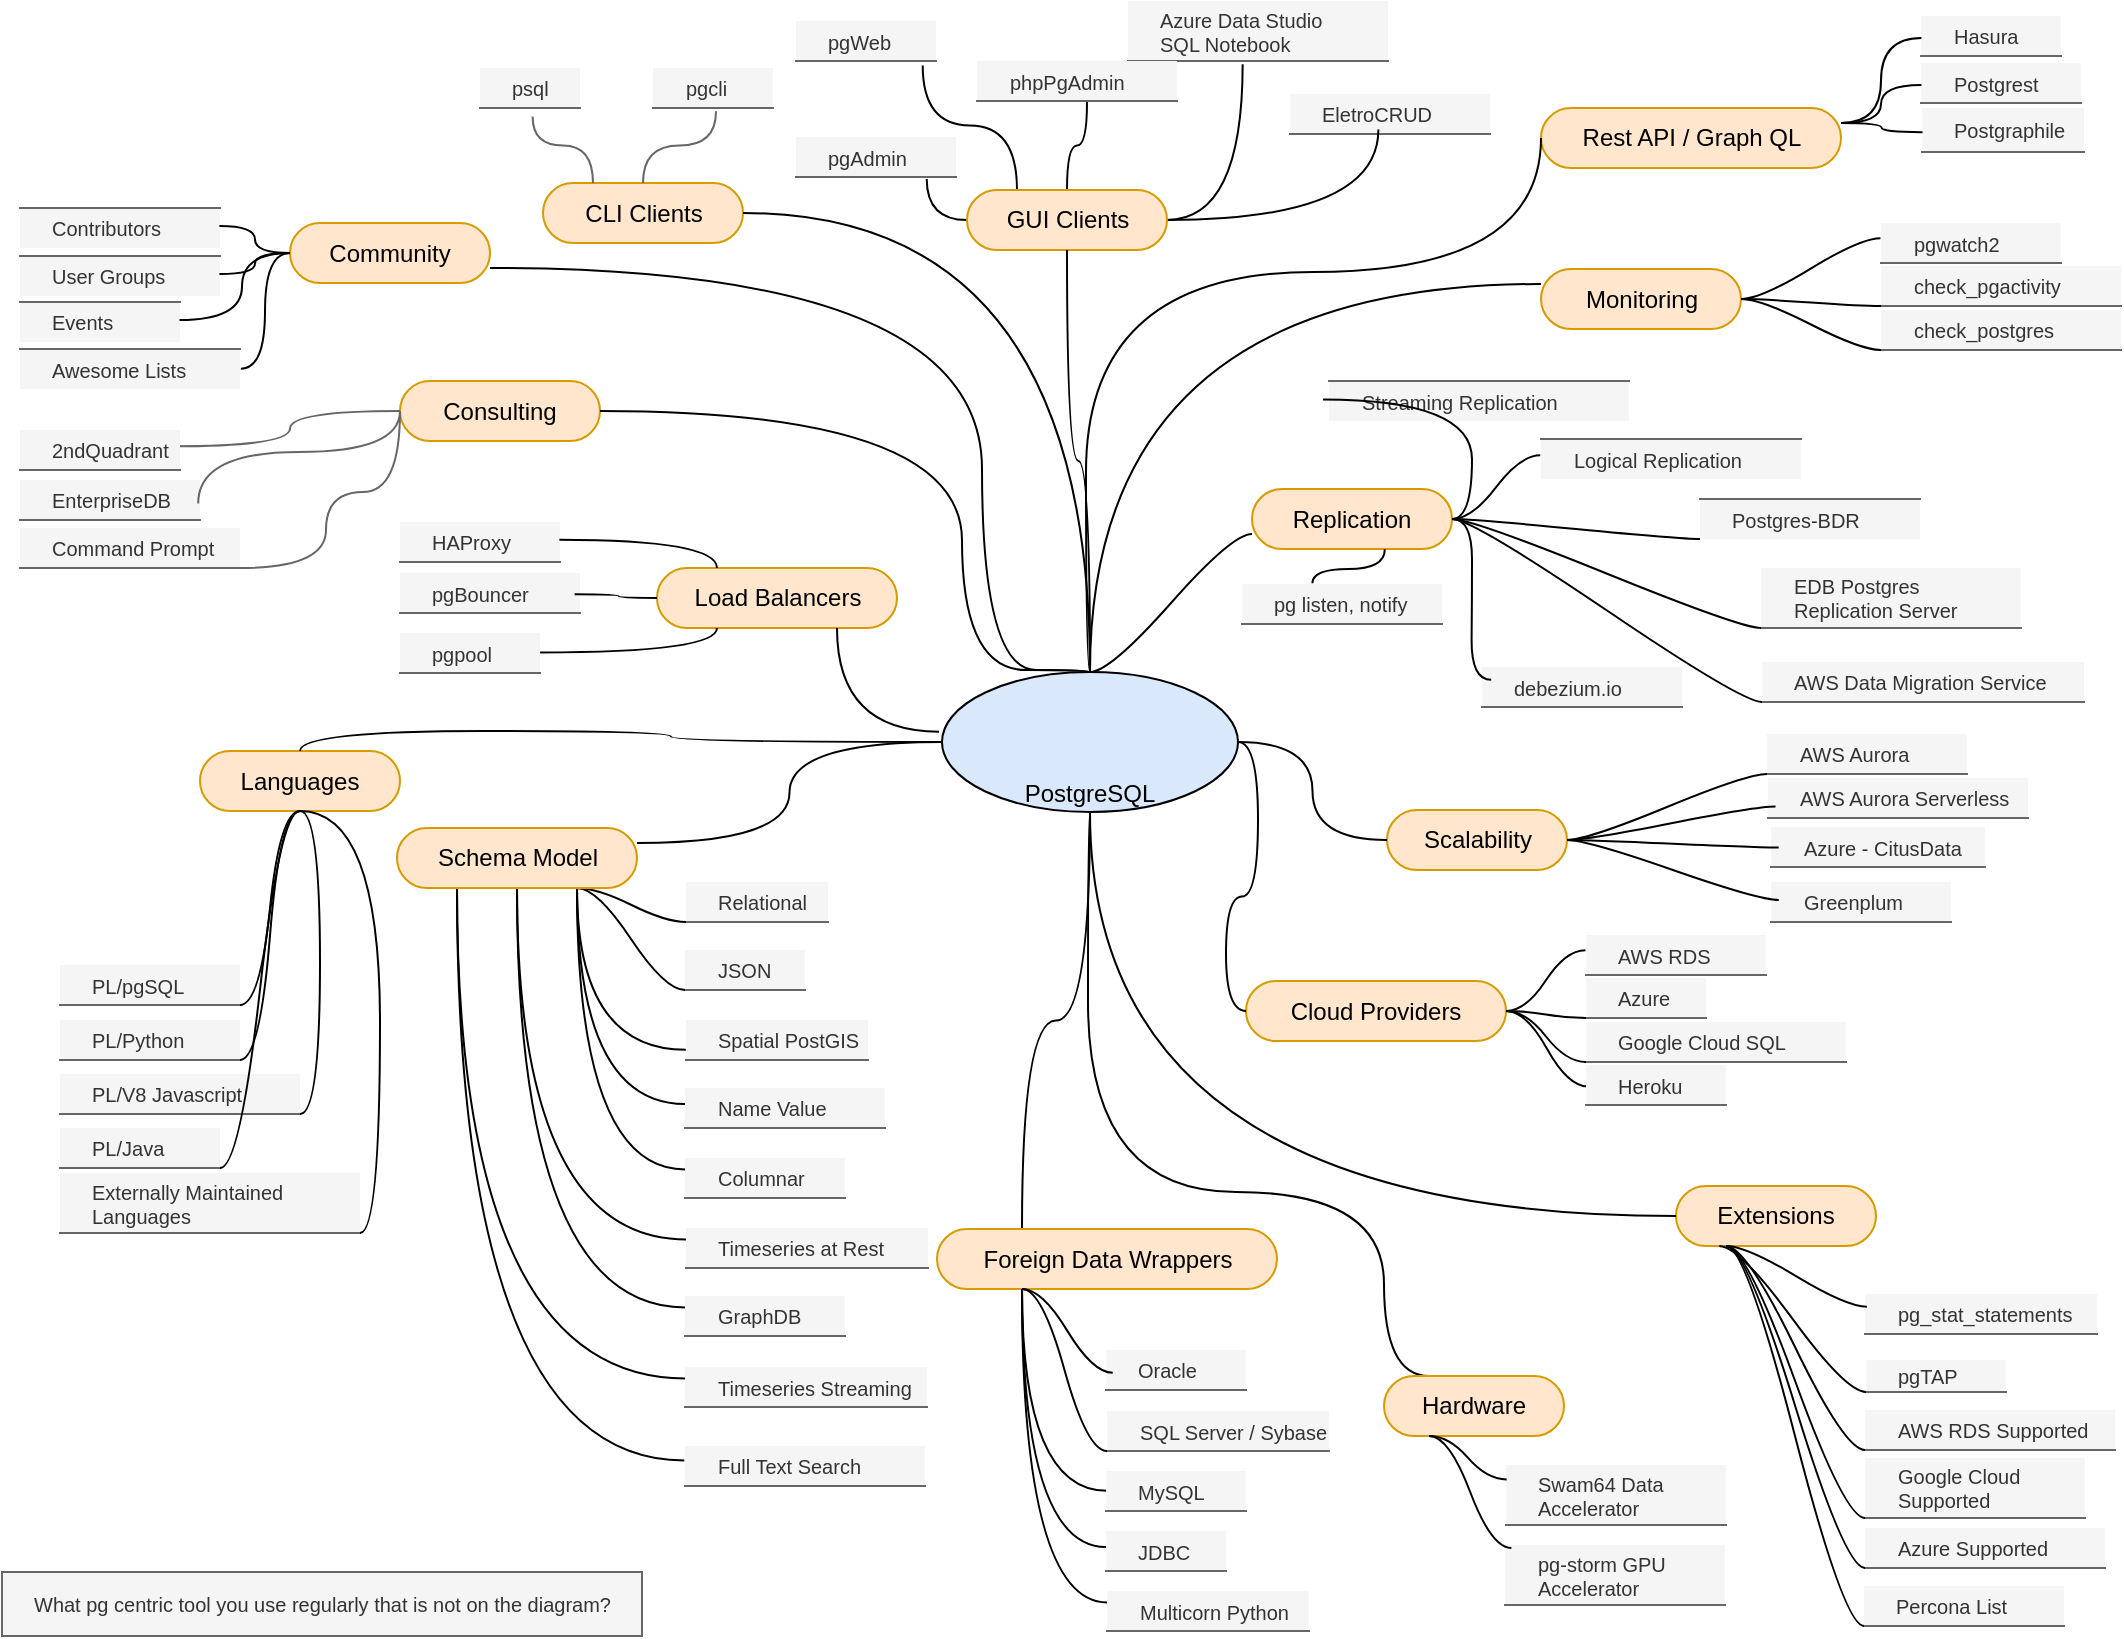<mxfile version="12.1.0" type="github" pages="1"><diagram id="6a731a19-8d31-9384-78a2-239565b7b9f0" name="Page-1"><mxGraphModel dx="564" dy="1750" grid="1" gridSize="10" guides="1" tooltips="1" connect="1" arrows="1" fold="1" page="1" pageScale="1" pageWidth="1100" pageHeight="850" background="#ffffff" math="0" shadow="0"><root><mxCell id="0"/><mxCell id="1" parent="0"/><UserObject label="PostgreSQL" link="https://www.postgresql.org/about/" id="T47zWwT-9xR79p9-MtNg-1"><mxCell style="ellipse;whiteSpace=wrap;html=1;align=center;container=1;recursiveResize=0;treeFolding=1;treeMoving=1;fillColor=#DAE8FC;verticalAlign=bottom;" parent="1" vertex="1"><mxGeometry x="1580" y="-500" width="148" height="70" as="geometry"/></mxCell></UserObject><UserObject label="" link="https://www.postgresql.org/" id="y5E1LS35C2M6shkiyCh6-52"><mxCell style="shape=image;verticalLabelPosition=bottom;labelBackgroundColor=#ffffff;verticalAlign=top;aspect=fixed;imageAspect=0;image=https://upload.wikimedia.org/wikipedia/commons/thumb/2/29/Postgresql_elephant.svg/540px-Postgresql_elephant.svg.png;" parent="T47zWwT-9xR79p9-MtNg-1" vertex="1"><mxGeometry x="52.441" y="5" width="45" height="45.92" as="geometry"/></mxCell></UserObject><UserObject label="Spatial PostGIS" link="https://postgis.net/" id="T47zWwT-9xR79p9-MtNg-25"><mxCell style="whiteSpace=wrap;html=1;shape=partialRectangle;top=0;left=0;bottom=1;right=0;points=[[0,1],[1,1]];strokeColor=#666666;fillColor=#f5f5f5;align=left;verticalAlign=middle;routingCenterY=0.5;snapToPoint=1;container=1;recursiveResize=0;autosize=1;treeFolding=1;treeMoving=1;fontColor=#333333;fontSize=10;spacingLeft=14;" parent="1" vertex="1"><mxGeometry x="1452" y="-326" width="91" height="20" as="geometry"/></mxCell></UserObject><mxCell id="8VRheUsqfsgYY5pOcE5k-3" value="" style="edgeStyle=orthogonalEdgeStyle;startArrow=none;endArrow=none;segment=10;curved=1;exitX=0.5;exitY=1;exitDx=0;exitDy=0;entryX=0.25;entryY=0;entryDx=0;entryDy=0;" parent="1" source="T47zWwT-9xR79p9-MtNg-1" target="QQFrIH2gePDctSpPwOKv-10" edge="1"><mxGeometry relative="1" as="geometry"><mxPoint x="2306.5" y="-894" as="targetPoint"/><mxPoint x="2381.5" y="-931" as="sourcePoint"/><Array as="points"><mxPoint x="1653" y="-240"/><mxPoint x="1801" y="-240"/><mxPoint x="1801" y="-148"/></Array></mxGeometry></mxCell><mxCell id="T47zWwT-9xR79p9-MtNg-6" style="edgeStyle=orthogonalEdgeStyle;curved=1;rounded=0;orthogonalLoop=1;jettySize=auto;html=1;entryX=0.25;entryY=0;entryDx=0;entryDy=0;endArrow=none;endFill=0;" parent="1" source="T47zWwT-9xR79p9-MtNg-1" target="T47zWwT-9xR79p9-MtNg-4" edge="1"><mxGeometry relative="1" as="geometry"/></mxCell><UserObject label="Extensions" link="https://pgxn.org/" id="T47zWwT-9xR79p9-MtNg-2"><mxCell style="whiteSpace=wrap;html=1;rounded=1;arcSize=50;align=center;verticalAlign=middle;container=1;recursiveResize=0;strokeWidth=1;autosize=1;spacing=4;treeFolding=1;treeMoving=1;strokeColor=#d79b00;fillColor=#ffe6cc;" parent="1" vertex="1"><mxGeometry x="1947" y="-243" width="100" height="30" as="geometry"/></mxCell></UserObject><mxCell id="T47zWwT-9xR79p9-MtNg-3" value="" style="edgeStyle=orthogonalEdgeStyle;startArrow=none;endArrow=none;segment=10;curved=1;entryX=0;entryY=0.5;entryDx=0;entryDy=0;exitX=0.5;exitY=1;exitDx=0;exitDy=0;" parent="1" source="T47zWwT-9xR79p9-MtNg-1" target="T47zWwT-9xR79p9-MtNg-2" edge="1"><mxGeometry relative="1" as="geometry"><mxPoint x="1580" y="-390" as="targetPoint"/><mxPoint x="1670" y="-321" as="sourcePoint"/></mxGeometry></mxCell><UserObject label="Foreign Data Wrappers" link="https://pgxn.org/tag/foreign%20data%20wrapper/" id="T47zWwT-9xR79p9-MtNg-4"><mxCell style="whiteSpace=wrap;html=1;rounded=1;arcSize=50;align=center;verticalAlign=middle;container=1;recursiveResize=0;strokeWidth=1;autosize=1;spacing=4;treeFolding=1;treeMoving=1;fillColor=#ffe6cc;strokeColor=#d79b00;" parent="1" vertex="1"><mxGeometry x="1577.5" y="-221.5" width="170" height="30" as="geometry"/></mxCell></UserObject><UserObject label="Oracle" link="https://pgxn.org/dist/oracle_fdw/" id="T47zWwT-9xR79p9-MtNg-7"><mxCell style="whiteSpace=wrap;html=1;shape=partialRectangle;top=0;left=0;bottom=1;right=0;points=[[0,1],[1,1]];strokeColor=#666666;fillColor=#f5f5f5;align=left;verticalAlign=middle;routingCenterY=0.5;snapToPoint=1;container=1;recursiveResize=0;autosize=1;treeFolding=1;treeMoving=1;fontColor=#333333;fontSize=10;spacingLeft=14;" parent="1" vertex="1"><mxGeometry x="1662" y="-161" width="70" height="20" as="geometry"/></mxCell></UserObject><mxCell id="T47zWwT-9xR79p9-MtNg-13" value="" style="edgeStyle=orthogonalEdgeStyle;curved=1;rounded=0;orthogonalLoop=1;jettySize=auto;html=1;endArrow=none;endFill=0;entryX=0.006;entryY=0.493;entryDx=0;entryDy=0;entryPerimeter=0;exitX=0.25;exitY=1;exitDx=0;exitDy=0;" parent="1" source="T47zWwT-9xR79p9-MtNg-4" target="T47zWwT-9xR79p9-MtNg-12" edge="1"><mxGeometry relative="1" as="geometry"><mxPoint x="1747" y="-198" as="sourcePoint"/></mxGeometry></mxCell><UserObject label="SQL Server / Sybase" link="https://pgxn.org/dist/tds_fdw/" id="T47zWwT-9xR79p9-MtNg-9"><mxCell style="whiteSpace=wrap;html=1;shape=partialRectangle;top=0;left=0;bottom=1;right=0;points=[[0,1],[1,1]];strokeColor=#666666;fillColor=#f5f5f5;align=left;verticalAlign=middle;routingCenterY=0.5;snapToPoint=1;container=1;recursiveResize=0;autosize=1;treeFolding=1;treeMoving=1;fontColor=#333333;fontSize=10;spacingLeft=14;" parent="1" vertex="1"><mxGeometry x="1662.5" y="-130.5" width="111" height="20" as="geometry"/></mxCell></UserObject><UserObject label="MySQL" link="https://pgxn.org/dist/mysql_fdw/" id="T47zWwT-9xR79p9-MtNg-12"><mxCell style="whiteSpace=wrap;html=1;shape=partialRectangle;top=0;left=0;bottom=1;right=0;points=[[0,1],[1,1]];strokeColor=#666666;fillColor=#f5f5f5;align=left;verticalAlign=middle;routingCenterY=0.5;snapToPoint=1;container=1;recursiveResize=0;autosize=1;treeFolding=1;treeMoving=1;fontColor=#333333;fontSize=10;spacingLeft=14;" parent="1" vertex="1"><mxGeometry x="1662" y="-100.5" width="70" height="20" as="geometry"/></mxCell></UserObject><mxCell id="T47zWwT-9xR79p9-MtNg-11" value="" style="edgeStyle=entityRelationEdgeStyle;startArrow=none;endArrow=none;segment=10;curved=1;entryX=0;entryY=1;entryDx=0;entryDy=0;exitX=0.25;exitY=1;exitDx=0;exitDy=0;" parent="1" source="T47zWwT-9xR79p9-MtNg-4" target="T47zWwT-9xR79p9-MtNg-9" edge="1"><mxGeometry relative="1" as="geometry"><mxPoint x="1769" y="-198.5" as="sourcePoint"/><mxPoint x="1839" y="-245.5" as="targetPoint"/></mxGeometry></mxCell><mxCell id="T47zWwT-9xR79p9-MtNg-15" value="" style="edgeStyle=orthogonalEdgeStyle;curved=1;rounded=0;orthogonalLoop=1;jettySize=auto;html=1;endArrow=none;endFill=0;exitX=0.25;exitY=1;exitDx=0;exitDy=0;entryX=0;entryY=0.4;entryDx=0;entryDy=0;entryPerimeter=0;" parent="1" source="T47zWwT-9xR79p9-MtNg-4" target="T47zWwT-9xR79p9-MtNg-16" edge="1"><mxGeometry relative="1" as="geometry"><mxPoint x="1727" y="-183" as="sourcePoint"/></mxGeometry></mxCell><mxCell id="T47zWwT-9xR79p9-MtNg-18" value="" style="edgeStyle=orthogonalEdgeStyle;curved=1;rounded=0;orthogonalLoop=1;jettySize=auto;html=1;endArrow=none;endFill=0;exitX=0.25;exitY=1;exitDx=0;exitDy=0;entryX=0.001;entryY=0.286;entryDx=0;entryDy=0;entryPerimeter=0;" parent="1" source="T47zWwT-9xR79p9-MtNg-4" target="T47zWwT-9xR79p9-MtNg-17" edge="1"><mxGeometry relative="1" as="geometry"><mxPoint x="1727" y="-183" as="sourcePoint"/></mxGeometry></mxCell><UserObject label="JDBC" link="https://pgxn.org/dist/jdbc_fdw/" id="T47zWwT-9xR79p9-MtNg-16"><mxCell style="whiteSpace=wrap;html=1;shape=partialRectangle;top=0;left=0;bottom=1;right=0;points=[[0,1],[1,1]];strokeColor=#666666;fillColor=#f5f5f5;align=left;verticalAlign=middle;routingCenterY=0.5;snapToPoint=1;container=1;recursiveResize=0;autosize=1;treeFolding=1;treeMoving=1;fontColor=#333333;fontSize=10;spacingLeft=14;" parent="1" vertex="1"><mxGeometry x="1662" y="-70.5" width="60" height="20" as="geometry"/></mxCell></UserObject><UserObject label="Multicorn Python" link="https://pgxn.org/dist/multicorn/" id="T47zWwT-9xR79p9-MtNg-17"><mxCell style="whiteSpace=wrap;html=1;shape=partialRectangle;top=0;left=0;bottom=1;right=0;points=[[0,1],[1,1]];strokeColor=#666666;fillColor=#f5f5f5;align=left;verticalAlign=middle;routingCenterY=0.5;snapToPoint=1;container=1;recursiveResize=0;autosize=1;treeFolding=1;treeMoving=1;fontColor=#333333;fontSize=10;spacingLeft=14;" parent="1" vertex="1"><mxGeometry x="1662.5" y="-40.5" width="101" height="20" as="geometry"/></mxCell></UserObject><UserObject label="Relational" link="https://www.postgresql.org/docs/current/sql.html" id="T47zWwT-9xR79p9-MtNg-21"><mxCell style="whiteSpace=wrap;html=1;shape=partialRectangle;top=0;left=0;bottom=1;right=0;points=[[0,1],[1,1]];strokeColor=#666666;fillColor=#f5f5f5;align=left;verticalAlign=middle;routingCenterY=0.5;snapToPoint=1;container=1;recursiveResize=0;autosize=1;treeFolding=1;treeMoving=1;fontColor=#333333;fontSize=10;spacingLeft=14;" parent="1" vertex="1"><mxGeometry x="1452" y="-395" width="71" height="20" as="geometry"/></mxCell></UserObject><mxCell id="T47zWwT-9xR79p9-MtNg-22" value="" style="edgeStyle=entityRelationEdgeStyle;startArrow=none;endArrow=none;segment=10;curved=1;exitX=0.75;exitY=1;exitDx=0;exitDy=0;" parent="1" source="T47zWwT-9xR79p9-MtNg-20" target="T47zWwT-9xR79p9-MtNg-21" edge="1"><mxGeometry relative="1" as="geometry"><mxPoint x="1561.5" y="-319.5" as="sourcePoint"/></mxGeometry></mxCell><mxCell id="T47zWwT-9xR79p9-MtNg-23" value="" style="edgeStyle=orthogonalEdgeStyle;curved=1;rounded=0;orthogonalLoop=1;jettySize=auto;html=1;endArrow=none;endFill=0;entryX=-0.001;entryY=0.745;entryDx=0;entryDy=0;entryPerimeter=0;exitX=0.75;exitY=1;exitDx=0;exitDy=0;" parent="1" source="T47zWwT-9xR79p9-MtNg-20" target="T47zWwT-9xR79p9-MtNg-25" edge="1"><mxGeometry relative="1" as="geometry"><mxPoint x="1561.5" y="-319.5" as="sourcePoint"/></mxGeometry></mxCell><UserObject label="JSON" link="https://www.postgresql.org/docs/current/functions-json.html" id="T47zWwT-9xR79p9-MtNg-24"><mxCell style="whiteSpace=wrap;html=1;shape=partialRectangle;top=0;left=0;bottom=1;right=0;points=[[0,1],[1,1]];strokeColor=#666666;fillColor=#f5f5f5;align=left;verticalAlign=middle;routingCenterY=0.5;snapToPoint=1;container=1;recursiveResize=0;autosize=1;treeFolding=1;treeMoving=1;fontColor=#333333;fontSize=10;spacingLeft=14;" parent="1" vertex="1"><mxGeometry x="1451.5" y="-361" width="60" height="20" as="geometry"/></mxCell></UserObject><mxCell id="T47zWwT-9xR79p9-MtNg-26" value="" style="edgeStyle=entityRelationEdgeStyle;startArrow=none;endArrow=none;segment=10;curved=1;entryX=0;entryY=1;entryDx=0;entryDy=0;exitX=0.75;exitY=1;exitDx=0;exitDy=0;" parent="1" source="T47zWwT-9xR79p9-MtNg-20" target="T47zWwT-9xR79p9-MtNg-24" edge="1"><mxGeometry relative="1" as="geometry"><mxPoint x="1583.5" y="-320" as="sourcePoint"/><mxPoint x="1653.5" y="-367" as="targetPoint"/></mxGeometry></mxCell><mxCell id="T47zWwT-9xR79p9-MtNg-27" value="" style="edgeStyle=orthogonalEdgeStyle;curved=1;rounded=0;orthogonalLoop=1;jettySize=auto;html=1;endArrow=none;endFill=0;exitX=0.75;exitY=1;exitDx=0;exitDy=0;entryX=0;entryY=0.4;entryDx=0;entryDy=0;entryPerimeter=0;" parent="1" source="T47zWwT-9xR79p9-MtNg-20" target="T47zWwT-9xR79p9-MtNg-29" edge="1"><mxGeometry relative="1" as="geometry"><mxPoint x="1541.5" y="-304.5" as="sourcePoint"/></mxGeometry></mxCell><mxCell id="T47zWwT-9xR79p9-MtNg-28" value="" style="edgeStyle=orthogonalEdgeStyle;curved=1;rounded=0;orthogonalLoop=1;jettySize=auto;html=1;endArrow=none;endFill=0;exitX=0.75;exitY=1;exitDx=0;exitDy=0;entryX=0.001;entryY=0.286;entryDx=0;entryDy=0;entryPerimeter=0;" parent="1" source="T47zWwT-9xR79p9-MtNg-20" target="T47zWwT-9xR79p9-MtNg-30" edge="1"><mxGeometry relative="1" as="geometry"><mxPoint x="1541.5" y="-304.5" as="sourcePoint"/></mxGeometry></mxCell><UserObject label="Name Value" link="https://www.postgresql.org/docs/current/hstore.html" id="T47zWwT-9xR79p9-MtNg-29"><mxCell style="whiteSpace=wrap;html=1;shape=partialRectangle;top=0;left=0;bottom=1;right=0;points=[[0,1],[1,1]];strokeColor=#666666;fillColor=#f5f5f5;align=left;verticalAlign=middle;routingCenterY=0.5;snapToPoint=1;container=1;recursiveResize=0;autosize=1;treeFolding=1;treeMoving=1;fontColor=#333333;fontSize=10;spacingLeft=14;" parent="1" vertex="1"><mxGeometry x="1451.5" y="-292" width="100" height="20" as="geometry"/></mxCell></UserObject><UserObject label="Columnar" link="https://www.citusdata.com/blog/2014/04/03/columnar-store-for-analytics/" id="T47zWwT-9xR79p9-MtNg-30"><mxCell style="whiteSpace=wrap;html=1;shape=partialRectangle;top=0;left=0;bottom=1;right=0;points=[[0,1],[1,1]];strokeColor=#666666;fillColor=#f5f5f5;align=left;verticalAlign=middle;routingCenterY=0.5;snapToPoint=1;container=1;recursiveResize=0;autosize=1;treeFolding=1;treeMoving=1;fontColor=#333333;fontSize=10;spacingLeft=14;" parent="1" vertex="1"><mxGeometry x="1451.5" y="-257" width="80" height="20" as="geometry"/></mxCell></UserObject><mxCell id="T47zWwT-9xR79p9-MtNg-31" value="" style="edgeStyle=orthogonalEdgeStyle;curved=1;rounded=0;orthogonalLoop=1;jettySize=auto;html=1;endArrow=none;endFill=0;entryX=0.001;entryY=0.286;entryDx=0;entryDy=0;entryPerimeter=0;exitX=0.5;exitY=1;exitDx=0;exitDy=0;" parent="1" source="T47zWwT-9xR79p9-MtNg-20" target="T47zWwT-9xR79p9-MtNg-32" edge="1"><mxGeometry relative="1" as="geometry"><mxPoint x="1511.5" y="-319.5" as="sourcePoint"/></mxGeometry></mxCell><UserObject label="Timeseries at Rest" link="https://www.timescale.com/" id="T47zWwT-9xR79p9-MtNg-32"><mxCell style="whiteSpace=wrap;html=1;shape=partialRectangle;top=0;left=0;bottom=1;right=0;points=[[0,1],[1,1]];strokeColor=#666666;fillColor=#f5f5f5;align=left;verticalAlign=middle;routingCenterY=0.5;snapToPoint=1;container=1;recursiveResize=0;autosize=1;treeFolding=1;treeMoving=1;fontColor=#333333;fontSize=10;spacingLeft=14;" parent="1" vertex="1"><mxGeometry x="1452" y="-222" width="121" height="20" as="geometry"/></mxCell></UserObject><mxCell id="T47zWwT-9xR79p9-MtNg-33" value="" style="edgeStyle=orthogonalEdgeStyle;curved=1;rounded=0;orthogonalLoop=1;jettySize=auto;html=1;endArrow=none;endFill=0;entryX=0.001;entryY=0.286;entryDx=0;entryDy=0;entryPerimeter=0;exitX=0.25;exitY=1;exitDx=0;exitDy=0;" parent="1" source="T47zWwT-9xR79p9-MtNg-20" target="T47zWwT-9xR79p9-MtNg-34" edge="1"><mxGeometry relative="1" as="geometry"><mxPoint x="1451.5" y="-242.5" as="sourcePoint"/></mxGeometry></mxCell><UserObject label="Timeseries Streaming" link="https://www.pipelinedb.com/" id="T47zWwT-9xR79p9-MtNg-34"><mxCell style="whiteSpace=wrap;html=1;shape=partialRectangle;top=0;left=0;bottom=1;right=0;points=[[0,1],[1,1]];strokeColor=#666666;fillColor=#f5f5f5;align=left;verticalAlign=middle;routingCenterY=0.5;snapToPoint=1;container=1;recursiveResize=0;autosize=1;treeFolding=1;treeMoving=1;fontColor=#333333;fontSize=10;spacingLeft=14;" parent="1" vertex="1"><mxGeometry x="1451.5" y="-152.5" width="121" height="20" as="geometry"/></mxCell></UserObject><mxCell id="T47zWwT-9xR79p9-MtNg-35" value="" style="edgeStyle=orthogonalEdgeStyle;curved=1;rounded=0;orthogonalLoop=1;jettySize=auto;html=1;endArrow=none;endFill=0;entryX=0.001;entryY=0.286;entryDx=0;entryDy=0;entryPerimeter=0;exitX=0.5;exitY=1;exitDx=0;exitDy=0;" parent="1" source="T47zWwT-9xR79p9-MtNg-20" target="T47zWwT-9xR79p9-MtNg-36" edge="1"><mxGeometry relative="1" as="geometry"><mxPoint x="1331.5" y="-249.5" as="sourcePoint"/></mxGeometry></mxCell><UserObject label="GraphDB" link="https://bitnine.net/" id="T47zWwT-9xR79p9-MtNg-36"><mxCell style="whiteSpace=wrap;html=1;shape=partialRectangle;top=0;left=0;bottom=1;right=0;points=[[0,1],[1,1]];strokeColor=#666666;fillColor=#f5f5f5;align=left;verticalAlign=middle;routingCenterY=0.5;snapToPoint=1;container=1;recursiveResize=0;autosize=1;treeFolding=1;treeMoving=1;fontColor=#333333;fontSize=10;spacingLeft=14;" parent="1" vertex="1"><mxGeometry x="1451.5" y="-188" width="80" height="20" as="geometry"/></mxCell></UserObject><UserObject label="Languages" id="QQFrIH2gePDctSpPwOKv-1"><mxCell style="whiteSpace=wrap;html=1;rounded=1;arcSize=50;align=center;verticalAlign=middle;container=1;recursiveResize=0;strokeWidth=1;autosize=1;spacing=4;treeFolding=1;treeMoving=1;fillColor=#ffe6cc;strokeColor=#d79b00;" parent="1" vertex="1"><mxGeometry x="1209" y="-460.5" width="100" height="30" as="geometry"/></mxCell></UserObject><UserObject label="Rest API / Graph QL" id="QQFrIH2gePDctSpPwOKv-3"><mxCell style="whiteSpace=wrap;html=1;rounded=1;arcSize=50;align=center;verticalAlign=middle;container=1;recursiveResize=0;strokeWidth=1;autosize=1;spacing=4;treeFolding=1;treeMoving=1;fillColor=#ffe6cc;strokeColor=#d79b00;" parent="1" vertex="1"><mxGeometry x="1879.5" y="-782" width="150" height="30" as="geometry"/></mxCell></UserObject><UserObject label="Cloud Providers" id="QQFrIH2gePDctSpPwOKv-9"><mxCell style="whiteSpace=wrap;html=1;rounded=1;arcSize=50;align=center;verticalAlign=middle;container=1;recursiveResize=0;strokeWidth=1;autosize=1;spacing=4;treeFolding=1;treeMoving=1;fillColor=#ffe6cc;strokeColor=#d79b00;" parent="1" vertex="1"><mxGeometry x="1732" y="-345.5" width="130" height="30" as="geometry"/></mxCell></UserObject><UserObject label="Hardware" id="QQFrIH2gePDctSpPwOKv-10"><mxCell style="whiteSpace=wrap;html=1;rounded=1;arcSize=50;align=center;verticalAlign=middle;container=1;recursiveResize=0;strokeWidth=1;autosize=1;spacing=4;treeFolding=1;treeMoving=1;fillColor=#ffe6cc;strokeColor=#d79b00;" parent="1" vertex="1"><mxGeometry x="1801" y="-148" width="90" height="30" as="geometry"/></mxCell></UserObject><UserObject label="AWS Aurora" link="https://aws.amazon.com/rds/aurora/postgresql-features/" id="2LREq_vUWXgBy6xoVpGK-4"><mxCell style="whiteSpace=wrap;html=1;shape=partialRectangle;top=0;left=0;bottom=1;right=0;points=[[0,1],[1,1]];strokeColor=#666666;fillColor=#f5f5f5;align=left;verticalAlign=middle;routingCenterY=0.5;snapToPoint=1;container=1;recursiveResize=0;autosize=1;treeFolding=1;treeMoving=1;fontColor=#333333;fontSize=10;spacingLeft=14;" parent="1" vertex="1"><mxGeometry x="1992.5" y="-469" width="100" height="20" as="geometry"/></mxCell></UserObject><mxCell id="2LREq_vUWXgBy6xoVpGK-5" value="" style="edgeStyle=entityRelationEdgeStyle;startArrow=none;endArrow=none;segment=10;curved=1;entryX=-0.003;entryY=0.379;entryDx=0;entryDy=0;entryPerimeter=0;" parent="1" source="QQFrIH2gePDctSpPwOKv-9" target="2LREq_vUWXgBy6xoVpGK-6" edge="1"><mxGeometry relative="1" as="geometry"><mxPoint x="1732" y="-378.5" as="sourcePoint"/></mxGeometry></mxCell><UserObject label="AWS RDS" link="https://aws.amazon.com/rds/postgresql/" id="2LREq_vUWXgBy6xoVpGK-6"><mxCell style="whiteSpace=wrap;html=1;shape=partialRectangle;top=0;left=0;bottom=1;right=0;points=[[0,1],[1,1]];strokeColor=#666666;fillColor=#f5f5f5;align=left;verticalAlign=middle;routingCenterY=0.5;snapToPoint=1;container=1;recursiveResize=0;autosize=1;treeFolding=1;treeMoving=1;fontColor=#333333;fontSize=10;spacingLeft=14;" parent="1" vertex="1"><mxGeometry x="1902" y="-368.5" width="90" height="20" as="geometry"/></mxCell></UserObject><UserObject label="Azure" link="https://azure.microsoft.com/en-us/services/postgresql/" id="2LREq_vUWXgBy6xoVpGK-7"><mxCell style="whiteSpace=wrap;html=1;shape=partialRectangle;top=0;left=0;bottom=1;right=0;points=[[0,1],[1,1]];strokeColor=#666666;fillColor=#f5f5f5;align=left;verticalAlign=middle;routingCenterY=0.5;snapToPoint=1;container=1;recursiveResize=0;autosize=1;treeFolding=1;treeMoving=1;fontColor=#333333;fontSize=10;spacingLeft=14;" parent="1" vertex="1"><mxGeometry x="1902" y="-347" width="60" height="20" as="geometry"/></mxCell></UserObject><UserObject label="Azure - CitusData" link="https://www.citusdata.com/blog/2019/05/06/introducing-hyperscale-citus-on-azure-database-for-postgres/" id="2LREq_vUWXgBy6xoVpGK-8"><mxCell style="whiteSpace=wrap;html=1;shape=partialRectangle;top=0;left=0;bottom=1;right=0;points=[[0,1],[1,1]];strokeColor=#666666;fillColor=#f5f5f5;align=left;verticalAlign=middle;routingCenterY=0.5;snapToPoint=1;container=1;recursiveResize=0;autosize=1;treeFolding=1;treeMoving=1;fontColor=#333333;fontSize=10;spacingLeft=14;" parent="1" vertex="1"><mxGeometry x="1994.5" y="-422.5" width="107" height="20" as="geometry"/></mxCell></UserObject><UserObject label="Google Cloud SQL" link="https://cloud.google.com/sql/docs/postgres/" id="2LREq_vUWXgBy6xoVpGK-9"><mxCell style="whiteSpace=wrap;html=1;shape=partialRectangle;top=0;left=0;bottom=1;right=0;points=[[0,1],[1,1]];strokeColor=#666666;fillColor=#f5f5f5;align=left;verticalAlign=middle;routingCenterY=0.5;snapToPoint=1;container=1;recursiveResize=0;autosize=1;treeFolding=1;treeMoving=1;fontColor=#333333;fontSize=10;spacingLeft=14;" parent="1" vertex="1"><mxGeometry x="1902" y="-325" width="130" height="20" as="geometry"/></mxCell></UserObject><mxCell id="2LREq_vUWXgBy6xoVpGK-11" value="" style="edgeStyle=entityRelationEdgeStyle;startArrow=none;endArrow=none;segment=10;curved=1;exitX=1;exitY=0.5;exitDx=0;exitDy=0;" parent="1" source="QQFrIH2gePDctSpPwOKv-9" target="2LREq_vUWXgBy6xoVpGK-7" edge="1"><mxGeometry relative="1" as="geometry"><mxPoint x="1867" y="-315" as="sourcePoint"/><mxPoint x="1902" y="-342" as="targetPoint"/></mxGeometry></mxCell><mxCell id="2LREq_vUWXgBy6xoVpGK-12" value="" style="edgeStyle=entityRelationEdgeStyle;startArrow=none;endArrow=none;segment=10;curved=1;exitX=1;exitY=0.5;exitDx=0;exitDy=0;" parent="1" source="QQFrIH2gePDctSpPwOKv-9" target="2LREq_vUWXgBy6xoVpGK-9" edge="1"><mxGeometry relative="1" as="geometry"><mxPoint x="1857" y="-278" as="sourcePoint"/><mxPoint x="1892" y="-305" as="targetPoint"/></mxGeometry></mxCell><mxCell id="2LREq_vUWXgBy6xoVpGK-13" value="" style="edgeStyle=entityRelationEdgeStyle;startArrow=none;endArrow=none;segment=10;curved=1;exitX=1;exitY=0.5;exitDx=0;exitDy=0;entryX=0.014;entryY=0.537;entryDx=0;entryDy=0;entryPerimeter=0;" parent="1" source="QQFrIH2gePDctSpPwOKv-9" target="2LREq_vUWXgBy6xoVpGK-10" edge="1"><mxGeometry relative="1" as="geometry"><mxPoint x="1857" y="-241" as="sourcePoint"/><mxPoint x="1872" y="-275" as="targetPoint"/></mxGeometry></mxCell><UserObject label="Scalability" link="https://www.postgresql.org/docs/current/different-replication-solutions.html#HIGH-AVAILABILITY-MATRIX" id="2LREq_vUWXgBy6xoVpGK-14"><mxCell style="whiteSpace=wrap;html=1;rounded=1;arcSize=50;align=center;verticalAlign=middle;container=1;recursiveResize=0;strokeWidth=1;autosize=1;spacing=4;treeFolding=1;treeMoving=1;fillColor=#ffe6cc;strokeColor=#d79b00;" parent="1" vertex="1"><mxGeometry x="1802.5" y="-431" width="90" height="30" as="geometry"/></mxCell></UserObject><mxCell id="2LREq_vUWXgBy6xoVpGK-15" value="" style="edgeStyle=entityRelationEdgeStyle;startArrow=none;endArrow=none;segment=10;curved=1;" parent="1" source="2LREq_vUWXgBy6xoVpGK-14" target="2LREq_vUWXgBy6xoVpGK-4" edge="1"><mxGeometry relative="1" as="geometry"><mxPoint x="1832.5" y="-473.5" as="sourcePoint"/><mxPoint x="2002.5" y="-455.5" as="targetPoint"/></mxGeometry></mxCell><UserObject label="Greenplum" link="https://greenplum.org/" id="2LREq_vUWXgBy6xoVpGK-18"><mxCell style="whiteSpace=wrap;html=1;shape=partialRectangle;top=0;left=0;bottom=1;right=0;points=[[0,1],[1,1]];strokeColor=#666666;fillColor=#f5f5f5;align=left;verticalAlign=middle;routingCenterY=0.5;snapToPoint=1;container=1;recursiveResize=0;autosize=1;treeFolding=1;treeMoving=1;fontColor=#333333;fontSize=10;spacingLeft=14;" parent="1" vertex="1"><mxGeometry x="1994.5" y="-395" width="90" height="20" as="geometry"/></mxCell></UserObject><UserObject label="Streaming Replication" link="https://www.heroku.com/postgres" id="2LREq_vUWXgBy6xoVpGK-19"><mxCell style="whiteSpace=wrap;html=1;shape=partialRectangle;top=0;left=0;bottom=1;right=0;points=[[0,1],[1,1]];strokeColor=#666666;fillColor=#f5f5f5;align=left;verticalAlign=middle;routingCenterY=0.5;snapToPoint=1;container=1;recursiveResize=0;autosize=1;treeFolding=1;treeMoving=1;fontColor=#333333;flipV=1;flipH=0;fontSize=10;spacingLeft=14;" parent="1" vertex="1"><mxGeometry x="1773.5" y="-645.5" width="150" height="20" as="geometry"/></mxCell></UserObject><mxCell id="2LREq_vUWXgBy6xoVpGK-20" value="" style="edgeStyle=entityRelationEdgeStyle;startArrow=none;endArrow=none;segment=10;curved=1;exitX=1;exitY=0.5;exitDx=0;exitDy=0;entryX=0.036;entryY=0.514;entryDx=0;entryDy=0;entryPerimeter=0;" parent="1" source="2LREq_vUWXgBy6xoVpGK-14" target="2LREq_vUWXgBy6xoVpGK-8" edge="1"><mxGeometry relative="1" as="geometry"><mxPoint x="1967.5" y="-410" as="sourcePoint"/><mxPoint x="2002.5" y="-409.5" as="targetPoint"/></mxGeometry></mxCell><mxCell id="2LREq_vUWXgBy6xoVpGK-21" value="" style="edgeStyle=entityRelationEdgeStyle;startArrow=none;endArrow=none;segment=10;curved=1;exitX=1;exitY=0.5;exitDx=0;exitDy=0;entryX=0.043;entryY=0.449;entryDx=0;entryDy=0;entryPerimeter=0;" parent="1" source="2LREq_vUWXgBy6xoVpGK-14" target="2LREq_vUWXgBy6xoVpGK-18" edge="1"><mxGeometry relative="1" as="geometry"><mxPoint x="1957.5" y="-373" as="sourcePoint"/><mxPoint x="1992.5" y="-400" as="targetPoint"/></mxGeometry></mxCell><mxCell id="2LREq_vUWXgBy6xoVpGK-22" value="" style="edgeStyle=entityRelationEdgeStyle;startArrow=none;endArrow=none;segment=10;curved=1;entryX=-0.02;entryY=0.536;entryDx=0;entryDy=0;entryPerimeter=0;" parent="1" source="2LREq_vUWXgBy6xoVpGK-26" target="2LREq_vUWXgBy6xoVpGK-19" edge="1"><mxGeometry relative="1" as="geometry"><mxPoint x="2114.5" y="-555" as="sourcePoint"/><mxPoint x="2109.5" y="-561.5" as="targetPoint"/></mxGeometry></mxCell><UserObject label="Logical Replication" id="2LREq_vUWXgBy6xoVpGK-23"><mxCell style="whiteSpace=wrap;html=1;shape=partialRectangle;top=0;left=0;bottom=1;right=0;points=[[0,1],[1,1]];strokeColor=#666666;fillColor=#f5f5f5;align=left;verticalAlign=middle;routingCenterY=0.5;snapToPoint=1;container=1;recursiveResize=0;autosize=1;treeFolding=1;treeMoving=1;fontColor=#333333;flipV=1;flipH=0;fontSize=10;spacingLeft=14;" parent="1" vertex="1"><mxGeometry x="1879.5" y="-616.5" width="130" height="20" as="geometry"/></mxCell></UserObject><UserObject label="pgpool" link="https://www.pgpool.net/mediawiki/index.php/Main_Page" id="2LREq_vUWXgBy6xoVpGK-24"><mxCell style="whiteSpace=wrap;html=1;shape=partialRectangle;top=0;left=0;bottom=1;right=0;points=[[0,1],[1,1]];strokeColor=#666666;fillColor=#f5f5f5;align=left;verticalAlign=middle;routingCenterY=0.5;snapToPoint=1;container=1;recursiveResize=0;autosize=1;treeFolding=1;treeMoving=1;fontColor=#333333;fontSize=10;spacingLeft=14;flipH=1;flipV=0;" parent="1" vertex="1"><mxGeometry x="1309.0" y="-519.5" width="70" height="20" as="geometry"/></mxCell></UserObject><UserObject label="pgBouncer" link="https://pgbouncer.github.io/" id="2LREq_vUWXgBy6xoVpGK-25"><mxCell style="whiteSpace=wrap;html=1;shape=partialRectangle;top=0;left=0;bottom=1;right=0;points=[[0,1],[1,1]];strokeColor=#666666;fillColor=#f5f5f5;align=left;verticalAlign=middle;routingCenterY=0.5;snapToPoint=1;container=1;recursiveResize=0;autosize=1;treeFolding=1;treeMoving=1;fontColor=#333333;fontSize=10;spacingLeft=14;flipH=1;flipV=0;" parent="1" vertex="1"><mxGeometry x="1309" y="-549.5" width="90" height="20" as="geometry"/></mxCell></UserObject><UserObject label="Replication" link="https://www.postgresql.org/docs/current/different-replication-solutions.html#HIGH-AVAILABILITY-MATRIX" id="2LREq_vUWXgBy6xoVpGK-26"><mxCell style="whiteSpace=wrap;html=1;rounded=1;arcSize=50;align=center;verticalAlign=middle;container=1;recursiveResize=0;strokeWidth=1;autosize=1;spacing=4;treeFolding=1;treeMoving=1;fillColor=#ffe6cc;strokeColor=#d79b00;" parent="1" vertex="1"><mxGeometry x="1735" y="-591.5" width="100" height="30" as="geometry"/></mxCell></UserObject><mxCell id="2LREq_vUWXgBy6xoVpGK-27" value="" style="edgeStyle=entityRelationEdgeStyle;startArrow=none;endArrow=none;segment=10;curved=1;exitX=1;exitY=0.5;exitDx=0;exitDy=0;entryX=-0.003;entryY=0.593;entryDx=0;entryDy=0;entryPerimeter=0;" parent="1" source="2LREq_vUWXgBy6xoVpGK-26" target="2LREq_vUWXgBy6xoVpGK-23" edge="1"><mxGeometry relative="1" as="geometry"><mxPoint x="2114.5" y="-555" as="sourcePoint"/><mxPoint x="2324.5" y="-605" as="targetPoint"/></mxGeometry></mxCell><UserObject label="Load Balancers" link="https://www.percona.com/blog/2018/10/02/scaling-postgresql-using-connection-poolers-and-load-balancers-for-an-enterprise-grade-environment/" id="2LREq_vUWXgBy6xoVpGK-28"><mxCell style="whiteSpace=wrap;html=1;rounded=1;arcSize=50;align=center;verticalAlign=middle;container=1;recursiveResize=0;strokeWidth=1;autosize=1;spacing=4;treeFolding=1;treeMoving=1;fillColor=#ffe6cc;strokeColor=#d79b00;" parent="1" vertex="1"><mxGeometry x="1437.5" y="-552" width="120" height="30" as="geometry"/></mxCell></UserObject><UserObject label="HAProxy" link="http://www.haproxy.org/" id="2LREq_vUWXgBy6xoVpGK-29"><mxCell style="whiteSpace=wrap;html=1;shape=partialRectangle;top=0;left=0;bottom=1;right=0;points=[[0,1],[1,1]];strokeColor=#666666;fillColor=#f5f5f5;align=left;verticalAlign=middle;routingCenterY=0.5;snapToPoint=1;container=1;recursiveResize=0;autosize=1;treeFolding=1;treeMoving=1;fontColor=#333333;fontSize=10;spacingLeft=14;flipH=1;flipV=0;" parent="1" vertex="1"><mxGeometry x="1309.0" y="-575" width="80" height="20" as="geometry"/></mxCell></UserObject><UserObject label="Postgres-BDR" link="https://www.2ndquadrant.com/en/resources/postgres-bdr-2ndquadrant/" id="2LREq_vUWXgBy6xoVpGK-30"><mxCell style="whiteSpace=wrap;html=1;shape=partialRectangle;top=0;left=0;bottom=1;right=0;points=[[0,1],[1,1]];strokeColor=#666666;fillColor=#f5f5f5;align=left;verticalAlign=middle;routingCenterY=0.5;snapToPoint=1;container=1;recursiveResize=0;autosize=1;treeFolding=1;treeMoving=1;fontColor=#333333;flipV=1;flipH=0;spacingLeft=14;fontSize=10;" parent="1" vertex="1"><mxGeometry x="1959" y="-586.5" width="110" height="20" as="geometry"/></mxCell></UserObject><UserObject label="EDB Postgres &lt;br style=&quot;font-size: 10px;&quot;&gt;Replication Server" link="https://www.enterprisedb.com/enterprise-postgres/edb-postgres-replication-server" id="2LREq_vUWXgBy6xoVpGK-31"><mxCell style="whiteSpace=wrap;html=1;shape=partialRectangle;top=0;left=0;bottom=1;right=0;points=[[0,1],[1,1]];strokeColor=#666666;fillColor=#f5f5f5;align=left;verticalAlign=middle;routingCenterY=0.5;snapToPoint=1;container=1;recursiveResize=0;autosize=1;treeFolding=1;treeMoving=1;fontColor=#333333;flipV=0;spacingLeft=14;fontSize=10;flipH=0;" parent="1" vertex="1"><mxGeometry x="1989.5" y="-552" width="130" height="30" as="geometry"/></mxCell></UserObject><UserObject label="AWS Data Migration Service" link="https://aws.amazon.com/dms/" id="2LREq_vUWXgBy6xoVpGK-32"><mxCell style="whiteSpace=wrap;html=1;shape=partialRectangle;top=0;left=0;bottom=1;right=0;points=[[0,1],[1,1]];strokeColor=#666666;fillColor=#f5f5f5;align=left;verticalAlign=middle;routingCenterY=0.5;snapToPoint=1;container=1;recursiveResize=0;autosize=1;treeFolding=1;treeMoving=1;fontColor=#333333;flipV=0;fontSize=10;spacingLeft=14;flipH=0;" parent="1" vertex="1"><mxGeometry x="1990" y="-505" width="161" height="20" as="geometry"/></mxCell></UserObject><mxCell id="2LREq_vUWXgBy6xoVpGK-33" value="" style="edgeStyle=entityRelationEdgeStyle;startArrow=none;endArrow=none;segment=10;curved=1;exitX=1;exitY=0.5;exitDx=0;exitDy=0;" parent="1" source="2LREq_vUWXgBy6xoVpGK-26" target="2LREq_vUWXgBy6xoVpGK-30" edge="1"><mxGeometry relative="1" as="geometry"><mxPoint x="2114.5" y="-555" as="sourcePoint"/><mxPoint x="2324.5" y="-545" as="targetPoint"/></mxGeometry></mxCell><mxCell id="2LREq_vUWXgBy6xoVpGK-34" value="" style="edgeStyle=entityRelationEdgeStyle;startArrow=none;endArrow=none;segment=10;curved=1;exitX=1;exitY=0.5;exitDx=0;exitDy=0;" parent="1" source="2LREq_vUWXgBy6xoVpGK-26" target="2LREq_vUWXgBy6xoVpGK-31" edge="1"><mxGeometry relative="1" as="geometry"><mxPoint x="2114.5" y="-555" as="sourcePoint"/><mxPoint x="2224.5" y="-443.5" as="targetPoint"/></mxGeometry></mxCell><mxCell id="2LREq_vUWXgBy6xoVpGK-35" value="" style="edgeStyle=entityRelationEdgeStyle;startArrow=none;endArrow=none;segment=10;curved=1;entryX=0;entryY=1;entryDx=0;entryDy=0;" parent="1" source="2LREq_vUWXgBy6xoVpGK-26" target="2LREq_vUWXgBy6xoVpGK-32" edge="1"><mxGeometry relative="1" as="geometry"><mxPoint x="2114.5" y="-555.5" as="sourcePoint"/><mxPoint x="2234.5" y="-338" as="targetPoint"/></mxGeometry></mxCell><mxCell id="2LREq_vUWXgBy6xoVpGK-36" value="" style="edgeStyle=orthogonalEdgeStyle;startArrow=none;endArrow=none;segment=10;curved=1;exitX=0.25;exitY=0;exitDx=0;exitDy=0;entryX=0.004;entryY=0.443;entryDx=0;entryDy=0;entryPerimeter=0;" parent="1" source="2LREq_vUWXgBy6xoVpGK-28" target="2LREq_vUWXgBy6xoVpGK-29" edge="1"><mxGeometry relative="1" as="geometry"><mxPoint x="1194" y="-559" as="sourcePoint"/><mxPoint x="1313" y="-580" as="targetPoint"/></mxGeometry></mxCell><mxCell id="2LREq_vUWXgBy6xoVpGK-37" value="" style="edgeStyle=orthogonalEdgeStyle;startArrow=none;endArrow=none;segment=10;curved=1;entryX=0.03;entryY=0.53;entryDx=0;entryDy=0;entryPerimeter=0;" parent="1" source="2LREq_vUWXgBy6xoVpGK-28" target="2LREq_vUWXgBy6xoVpGK-25" edge="1"><mxGeometry relative="1" as="geometry"><mxPoint x="1194" y="-515.5" as="sourcePoint"/><mxPoint x="1314" y="-570.5" as="targetPoint"/></mxGeometry></mxCell><mxCell id="2LREq_vUWXgBy6xoVpGK-38" value="" style="edgeStyle=orthogonalEdgeStyle;startArrow=none;endArrow=none;segment=10;curved=1;exitX=0.25;exitY=1;exitDx=0;exitDy=0;entryX=-0.001;entryY=0.487;entryDx=0;entryDy=0;entryPerimeter=0;" parent="1" source="2LREq_vUWXgBy6xoVpGK-28" target="2LREq_vUWXgBy6xoVpGK-24" edge="1"><mxGeometry relative="1" as="geometry"><mxPoint x="1194" y="-306" as="sourcePoint"/><mxPoint x="1314" y="-355.5" as="targetPoint"/></mxGeometry></mxCell><UserObject label="pgTAP" link="https://pgtap.org/" id="2LREq_vUWXgBy6xoVpGK-39"><mxCell style="whiteSpace=wrap;html=1;shape=partialRectangle;top=0;left=0;bottom=1;right=0;points=[[0,1],[1,1]];strokeColor=#666666;fillColor=#f5f5f5;align=left;verticalAlign=middle;routingCenterY=0.5;snapToPoint=1;container=1;recursiveResize=0;autosize=1;treeFolding=1;treeMoving=1;fontColor=#333333;flipV=0;fontSize=10;spacingLeft=14;" parent="1" vertex="1"><mxGeometry x="2042" y="-156" width="70" height="16" as="geometry"/></mxCell></UserObject><UserObject label="pg_stat_statements" id="2LREq_vUWXgBy6xoVpGK-41"><mxCell style="whiteSpace=wrap;html=1;shape=partialRectangle;top=0;left=0;bottom=1;right=0;points=[[0,1],[1,1]];strokeColor=#666666;fillColor=#f5f5f5;align=left;verticalAlign=middle;routingCenterY=0.5;snapToPoint=1;container=1;recursiveResize=0;autosize=1;treeFolding=1;treeMoving=1;fontColor=#333333;flipV=0;fontSize=10;spacingLeft=14;" parent="1" vertex="1"><mxGeometry x="2041.5" y="-189" width="116" height="20" as="geometry"/></mxCell></UserObject><UserObject label="Percona List" link="https://www.percona.com/blog/2018/10/05/postgresql-extensions-for-an-enterprise-grade-system/" id="2LREq_vUWXgBy6xoVpGK-42"><mxCell style="whiteSpace=wrap;html=1;shape=partialRectangle;top=0;left=0;bottom=1;right=0;points=[[0,1],[1,1]];strokeColor=#666666;fillColor=#f5f5f5;align=left;verticalAlign=middle;routingCenterY=0.5;snapToPoint=1;container=1;recursiveResize=0;autosize=1;treeFolding=1;treeMoving=1;fontColor=#333333;fontSize=10;spacingLeft=14;" parent="1" vertex="1"><mxGeometry x="2041" y="-43" width="100" height="20" as="geometry"/></mxCell></UserObject><UserObject label="Full Text Search" link="https://www.postgresql.org/docs/current/textsearch.html" id="2LREq_vUWXgBy6xoVpGK-43"><mxCell style="whiteSpace=wrap;html=1;shape=partialRectangle;top=0;left=0;bottom=1;right=0;points=[[0,1],[1,1]];strokeColor=#666666;fillColor=#f5f5f5;align=left;verticalAlign=middle;routingCenterY=0.5;snapToPoint=1;container=1;recursiveResize=0;autosize=1;treeFolding=1;treeMoving=1;fontColor=#333333;fontSize=10;spacingLeft=14;" parent="1" vertex="1"><mxGeometry x="1451.5" y="-113" width="120" height="20" as="geometry"/></mxCell></UserObject><mxCell id="2LREq_vUWXgBy6xoVpGK-44" value="" style="edgeStyle=orthogonalEdgeStyle;rounded=0;orthogonalLoop=1;jettySize=auto;html=1;endArrow=none;endFill=0;exitX=0.25;exitY=1;exitDx=0;exitDy=0;entryX=-0.003;entryY=0.361;entryDx=0;entryDy=0;entryPerimeter=0;curved=1;" parent="1" source="T47zWwT-9xR79p9-MtNg-20" target="2LREq_vUWXgBy6xoVpGK-43" edge="1"><mxGeometry relative="1" as="geometry"><mxPoint x="1629" y="-64" as="sourcePoint"/><mxPoint x="1524.5" y="-57.5" as="targetPoint"/></mxGeometry></mxCell><UserObject label="Google Cloud &lt;br&gt;Supported" link="https://cloud.google.com/sql/docs/postgres/extensions" id="2LREq_vUWXgBy6xoVpGK-45"><mxCell style="whiteSpace=wrap;html=1;shape=partialRectangle;top=0;left=0;bottom=1;right=0;points=[[0,1],[1,1]];strokeColor=#666666;fillColor=#f5f5f5;align=left;verticalAlign=middle;routingCenterY=0.5;snapToPoint=1;container=1;recursiveResize=0;autosize=1;treeFolding=1;treeMoving=1;fontColor=#333333;spacingLeft=14;fontSize=10;" parent="1" vertex="1"><mxGeometry x="2041.5" y="-107" width="110" height="30" as="geometry"/></mxCell></UserObject><UserObject label="AWS RDS Supported" link="https://docs.aws.amazon.com/en_pv/AmazonRDS/latest/UserGuide/CHAP_PostgreSQL.html#PostgreSQL.Concepts.General.FeaturesExtensions" id="2LREq_vUWXgBy6xoVpGK-46"><mxCell style="whiteSpace=wrap;html=1;shape=partialRectangle;top=0;left=0;bottom=1;right=0;points=[[0,1],[1,1]];strokeColor=#666666;fillColor=#f5f5f5;align=left;verticalAlign=middle;routingCenterY=0.5;snapToPoint=1;container=1;recursiveResize=0;autosize=1;treeFolding=1;treeMoving=1;fontColor=#333333;flipV=0;fontSize=10;spacingLeft=14;" parent="1" vertex="1"><mxGeometry x="2041.5" y="-131" width="125" height="20" as="geometry"/></mxCell></UserObject><UserObject label="Azure Supported" link="https://docs.microsoft.com/en-us/azure/postgresql/concepts-extensions" id="2LREq_vUWXgBy6xoVpGK-47"><mxCell style="whiteSpace=wrap;html=1;shape=partialRectangle;top=0;left=0;bottom=1;right=0;points=[[0,1],[1,1]];strokeColor=#666666;fillColor=#f5f5f5;align=left;verticalAlign=middle;routingCenterY=0.5;snapToPoint=1;container=1;recursiveResize=0;autosize=1;treeFolding=1;treeMoving=1;fontColor=#333333;fontSize=10;spacingLeft=14;" parent="1" vertex="1"><mxGeometry x="2041.5" y="-72" width="120" height="20" as="geometry"/></mxCell></UserObject><mxCell id="2LREq_vUWXgBy6xoVpGK-48" value="" style="edgeStyle=entityRelationEdgeStyle;startArrow=none;endArrow=none;segment=10;curved=1;entryX=0.008;entryY=0.318;entryDx=0;entryDy=0;entryPerimeter=0;exitX=0.25;exitY=1;exitDx=0;exitDy=0;" parent="1" source="T47zWwT-9xR79p9-MtNg-2" target="2LREq_vUWXgBy6xoVpGK-41" edge="1"><mxGeometry relative="1" as="geometry"><mxPoint x="2006.5" y="-210" as="sourcePoint"/><mxPoint x="1962.5" y="-122.5" as="targetPoint"/></mxGeometry></mxCell><mxCell id="2LREq_vUWXgBy6xoVpGK-49" value="" style="edgeStyle=entityRelationEdgeStyle;startArrow=none;endArrow=none;segment=10;curved=1;exitX=0.216;exitY=0.998;exitDx=0;exitDy=0;exitPerimeter=0;" parent="1" source="T47zWwT-9xR79p9-MtNg-2" target="2LREq_vUWXgBy6xoVpGK-39" edge="1"><mxGeometry relative="1" as="geometry"><mxPoint x="1981.5" y="-236" as="sourcePoint"/><mxPoint x="2034" y="-120" as="targetPoint"/></mxGeometry></mxCell><mxCell id="2LREq_vUWXgBy6xoVpGK-50" value="" style="edgeStyle=entityRelationEdgeStyle;startArrow=none;endArrow=none;segment=10;curved=1;exitX=0.25;exitY=1;exitDx=0;exitDy=0;" parent="1" source="T47zWwT-9xR79p9-MtNg-2" target="2LREq_vUWXgBy6xoVpGK-46" edge="1"><mxGeometry relative="1" as="geometry"><mxPoint x="1991.5" y="-226" as="sourcePoint"/><mxPoint x="2028" y="-92" as="targetPoint"/></mxGeometry></mxCell><mxCell id="2LREq_vUWXgBy6xoVpGK-51" value="" style="edgeStyle=entityRelationEdgeStyle;startArrow=none;endArrow=none;segment=10;curved=1;exitX=0.25;exitY=1;exitDx=0;exitDy=0;" parent="1" source="T47zWwT-9xR79p9-MtNg-2" target="2LREq_vUWXgBy6xoVpGK-45" edge="1"><mxGeometry relative="1" as="geometry"><mxPoint x="2023" y="-210" as="sourcePoint"/><mxPoint x="2022.5" y="-58.5" as="targetPoint"/></mxGeometry></mxCell><mxCell id="2LREq_vUWXgBy6xoVpGK-52" value="" style="edgeStyle=entityRelationEdgeStyle;startArrow=none;endArrow=none;segment=10;curved=1;exitX=0.25;exitY=1;exitDx=0;exitDy=0;" parent="1" source="T47zWwT-9xR79p9-MtNg-2" target="2LREq_vUWXgBy6xoVpGK-47" edge="1"><mxGeometry relative="1" as="geometry"><mxPoint x="2023" y="-210" as="sourcePoint"/><mxPoint x="2023.5" y="-30.5" as="targetPoint"/></mxGeometry></mxCell><mxCell id="2LREq_vUWXgBy6xoVpGK-54" value="" style="edgeStyle=entityRelationEdgeStyle;startArrow=none;endArrow=none;segment=10;curved=1;exitX=0.25;exitY=1;exitDx=0;exitDy=0;" parent="1" source="T47zWwT-9xR79p9-MtNg-2" target="2LREq_vUWXgBy6xoVpGK-42" edge="1"><mxGeometry relative="1" as="geometry"><mxPoint x="2023" y="-210" as="sourcePoint"/><mxPoint x="2018.5" y="18.5" as="targetPoint"/></mxGeometry></mxCell><UserObject label="Swam64 Data&lt;br&gt;Accelerator" link="https://www.swarm64.com/swarm64-da" id="2LREq_vUWXgBy6xoVpGK-56"><mxCell style="whiteSpace=wrap;html=1;shape=partialRectangle;top=0;left=0;bottom=1;right=0;points=[[0,1],[1,1]];strokeColor=#666666;fillColor=#f5f5f5;align=left;verticalAlign=middle;routingCenterY=0.5;snapToPoint=1;container=1;recursiveResize=0;autosize=1;treeFolding=1;treeMoving=1;fontColor=#333333;fontSize=10;spacingLeft=14;" parent="1" vertex="1"><mxGeometry x="1862" y="-103.5" width="110" height="30" as="geometry"/></mxCell></UserObject><mxCell id="2LREq_vUWXgBy6xoVpGK-57" value="" style="edgeStyle=entityRelationEdgeStyle;startArrow=none;endArrow=none;segment=10;curved=1;entryX=0.003;entryY=0.24;entryDx=0;entryDy=0;entryPerimeter=0;exitX=0.25;exitY=1;exitDx=0;exitDy=0;" parent="1" source="QQFrIH2gePDctSpPwOKv-10" target="2LREq_vUWXgBy6xoVpGK-56" edge="1"><mxGeometry relative="1" as="geometry"><mxPoint x="1818.5" y="-122" as="sourcePoint"/><mxPoint x="1851.5" y="-92" as="targetPoint"/></mxGeometry></mxCell><UserObject label="pg-storm GPU &lt;br&gt;Accelerator" link="https://github.com/heterodb/pg-strom" id="8VRheUsqfsgYY5pOcE5k-1"><mxCell style="whiteSpace=wrap;html=1;shape=partialRectangle;top=0;left=0;bottom=1;right=0;points=[[0,1],[1,1]];strokeColor=#666666;fillColor=#f5f5f5;align=left;verticalAlign=middle;routingCenterY=0.5;snapToPoint=1;container=1;recursiveResize=0;autosize=1;treeFolding=1;treeMoving=1;fontColor=#333333;fontSize=10;spacingLeft=14;" parent="1" vertex="1"><mxGeometry x="1861.5" y="-63.5" width="110" height="30" as="geometry"/></mxCell></UserObject><mxCell id="8VRheUsqfsgYY5pOcE5k-2" value="" style="edgeStyle=entityRelationEdgeStyle;startArrow=none;endArrow=none;segment=10;curved=1;entryX=0.029;entryY=0.05;entryDx=0;entryDy=0;entryPerimeter=0;exitX=0.25;exitY=1;exitDx=0;exitDy=0;" parent="1" source="QQFrIH2gePDctSpPwOKv-10" target="8VRheUsqfsgYY5pOcE5k-1" edge="1"><mxGeometry relative="1" as="geometry"><mxPoint x="1821.5" y="-122" as="sourcePoint"/><mxPoint x="1851.5" y="-61" as="targetPoint"/></mxGeometry></mxCell><UserObject label="PL/pgSQL" link="https://www.postgresql.org/docs/current/plpgsql.html" id="8VRheUsqfsgYY5pOcE5k-4"><mxCell style="whiteSpace=wrap;html=1;shape=partialRectangle;top=0;left=0;bottom=1;right=0;points=[[0,1],[1,1]];strokeColor=#666666;fillColor=#f5f5f5;align=left;verticalAlign=middle;routingCenterY=0.5;snapToPoint=1;container=1;recursiveResize=0;autosize=1;treeFolding=1;treeMoving=1;fontColor=#333333;fontSize=10;spacingLeft=14;" parent="1" vertex="1"><mxGeometry x="1139" y="-353.5" width="90" height="20" as="geometry"/></mxCell></UserObject><mxCell id="8VRheUsqfsgYY5pOcE5k-5" value="" style="edgeStyle=entityRelationEdgeStyle;startArrow=none;endArrow=none;segment=10;curved=1;exitX=0.5;exitY=1;exitDx=0;exitDy=0;" parent="1" source="QQFrIH2gePDctSpPwOKv-1" target="8VRheUsqfsgYY5pOcE5k-4" edge="1"><mxGeometry relative="1" as="geometry"><mxPoint x="1188.5" y="-119.5" as="targetPoint"/><mxPoint x="1313.5" y="-458.5" as="sourcePoint"/></mxGeometry></mxCell><mxCell id="8VRheUsqfsgYY5pOcE5k-6" value="" style="edgeStyle=orthogonalEdgeStyle;startArrow=none;endArrow=none;segment=10;curved=1;entryX=0.5;entryY=0;entryDx=0;entryDy=0;" parent="1" source="T47zWwT-9xR79p9-MtNg-1" target="QQFrIH2gePDctSpPwOKv-1" edge="1"><mxGeometry relative="1" as="geometry"><mxPoint x="1450" y="-370" as="targetPoint"/><mxPoint x="1440" y="-275" as="sourcePoint"/></mxGeometry></mxCell><UserObject label="PL/Python" link="https://www.postgresql.org/docs/current/plpython.html" id="8VRheUsqfsgYY5pOcE5k-7"><mxCell style="whiteSpace=wrap;html=1;shape=partialRectangle;top=0;left=0;bottom=1;right=0;points=[[0,1],[1,1]];strokeColor=#666666;fillColor=#f5f5f5;align=left;verticalAlign=middle;routingCenterY=0.5;snapToPoint=1;container=1;recursiveResize=0;autosize=1;treeFolding=1;treeMoving=1;fontColor=#333333;fontSize=10;spacingLeft=14;" parent="1" vertex="1"><mxGeometry x="1139" y="-326" width="90" height="20" as="geometry"/></mxCell></UserObject><mxCell id="8VRheUsqfsgYY5pOcE5k-8" value="" style="edgeStyle=entityRelationEdgeStyle;startArrow=none;endArrow=none;segment=10;curved=1;exitX=0.5;exitY=1;exitDx=0;exitDy=0;" parent="1" source="QQFrIH2gePDctSpPwOKv-1" target="8VRheUsqfsgYY5pOcE5k-7" edge="1"><mxGeometry relative="1" as="geometry"><mxPoint x="1198.5" y="-90.5" as="targetPoint"/><mxPoint x="1239" y="-428" as="sourcePoint"/></mxGeometry></mxCell><UserObject label="PL/V8 Javascript" link="https://github.com/plv8/plv8" id="8VRheUsqfsgYY5pOcE5k-9"><mxCell style="whiteSpace=wrap;html=1;shape=partialRectangle;top=0;left=0;bottom=1;right=0;points=[[0,1],[1,1]];strokeColor=#666666;fillColor=#f5f5f5;align=left;verticalAlign=middle;routingCenterY=0.5;snapToPoint=1;container=1;recursiveResize=0;autosize=1;treeFolding=1;treeMoving=1;fontColor=#333333;fontSize=10;spacingLeft=14;" parent="1" vertex="1"><mxGeometry x="1139" y="-299" width="120" height="20" as="geometry"/></mxCell></UserObject><mxCell id="8VRheUsqfsgYY5pOcE5k-10" value="" style="edgeStyle=entityRelationEdgeStyle;startArrow=none;endArrow=none;segment=10;curved=1;exitX=0.5;exitY=1;exitDx=0;exitDy=0;" parent="1" source="QQFrIH2gePDctSpPwOKv-1" target="8VRheUsqfsgYY5pOcE5k-9" edge="1"><mxGeometry relative="1" as="geometry"><mxPoint x="1188.5" y="-70" as="targetPoint"/><mxPoint x="1239" y="-378.5" as="sourcePoint"/></mxGeometry></mxCell><UserObject label="PL/Java" link="https://github.com/tada/pljava" id="8VRheUsqfsgYY5pOcE5k-11"><mxCell style="whiteSpace=wrap;html=1;shape=partialRectangle;top=0;left=0;bottom=1;right=0;points=[[0,1],[1,1]];strokeColor=#666666;fillColor=#f5f5f5;align=left;verticalAlign=middle;routingCenterY=0.5;snapToPoint=1;container=1;recursiveResize=0;autosize=1;treeFolding=1;treeMoving=1;fontColor=#333333;fontSize=10;spacingLeft=14;" parent="1" vertex="1"><mxGeometry x="1139" y="-272" width="80" height="20" as="geometry"/></mxCell></UserObject><mxCell id="8VRheUsqfsgYY5pOcE5k-12" value="" style="edgeStyle=entityRelationEdgeStyle;startArrow=none;endArrow=none;segment=10;curved=1;exitX=0.5;exitY=1;exitDx=0;exitDy=0;" parent="1" source="QQFrIH2gePDctSpPwOKv-1" target="8VRheUsqfsgYY5pOcE5k-11" edge="1"><mxGeometry relative="1" as="geometry"><mxPoint x="1188.5" y="-50" as="targetPoint"/><mxPoint x="1239" y="-358.5" as="sourcePoint"/></mxGeometry></mxCell><UserObject label="Externally Maintained &lt;br&gt;Languages" link="https://www.postgresql.org/docs/current/external-pl.html" id="8VRheUsqfsgYY5pOcE5k-13"><mxCell style="whiteSpace=wrap;html=1;shape=partialRectangle;top=0;left=0;bottom=1;right=0;points=[[0,1],[1,1]];strokeColor=#666666;fillColor=#f5f5f5;align=left;verticalAlign=middle;routingCenterY=0.5;snapToPoint=1;container=1;recursiveResize=0;autosize=1;treeFolding=1;treeMoving=1;fontColor=#333333;fontSize=10;spacingLeft=14;" parent="1" vertex="1"><mxGeometry x="1139" y="-249.5" width="150" height="30" as="geometry"/></mxCell></UserObject><mxCell id="8VRheUsqfsgYY5pOcE5k-14" value="" style="edgeStyle=entityRelationEdgeStyle;startArrow=none;endArrow=none;segment=10;curved=1;exitX=0.5;exitY=1;exitDx=0;exitDy=0;" parent="1" source="QQFrIH2gePDctSpPwOKv-1" target="8VRheUsqfsgYY5pOcE5k-13" edge="1"><mxGeometry relative="1" as="geometry"><mxPoint x="1188.5" y="-19.5" as="targetPoint"/><mxPoint x="1239" y="-328" as="sourcePoint"/></mxGeometry></mxCell><UserObject label="Hasura" link="https://hasura.io/" id="8VRheUsqfsgYY5pOcE5k-15"><mxCell style="whiteSpace=wrap;html=1;shape=partialRectangle;top=0;left=0;bottom=1;right=0;points=[[0,1],[1,1]];strokeColor=#666666;fillColor=#f5f5f5;align=left;verticalAlign=middle;routingCenterY=0.5;snapToPoint=1;container=1;recursiveResize=0;autosize=1;treeFolding=1;treeMoving=1;fontColor=#333333;fontSize=10;spacingLeft=14;flipV=0;flipH=1;" parent="1" vertex="1"><mxGeometry x="2069.5" y="-828" width="70" height="20" as="geometry"/></mxCell></UserObject><mxCell id="8VRheUsqfsgYY5pOcE5k-16" value="" style="edgeStyle=orthogonalEdgeStyle;startArrow=none;endArrow=none;segment=10;curved=1;exitX=1;exitY=0.25;exitDx=0;exitDy=0;entryX=0.997;entryY=0.549;entryDx=0;entryDy=0;entryPerimeter=0;" parent="1" source="QQFrIH2gePDctSpPwOKv-3" target="8VRheUsqfsgYY5pOcE5k-15" edge="1"><mxGeometry relative="1" as="geometry"><mxPoint x="1573.5" y="-342.5" as="targetPoint"/><mxPoint x="1631.7" y="-606.1" as="sourcePoint"/></mxGeometry></mxCell><mxCell id="8VRheUsqfsgYY5pOcE5k-17" value="" style="startArrow=none;endArrow=none;segment=10;exitX=0.5;exitY=0;exitDx=0;exitDy=0;entryX=0;entryY=0.5;entryDx=0;entryDy=0;edgeStyle=orthogonalEdgeStyle;curved=1;" parent="1" source="T47zWwT-9xR79p9-MtNg-1" target="QQFrIH2gePDctSpPwOKv-3" edge="1"><mxGeometry relative="1" as="geometry"><mxPoint x="1677.2" y="-576.3" as="targetPoint"/><mxPoint x="1659.6" y="-527.5" as="sourcePoint"/><Array as="points"><mxPoint x="1652" y="-700"/><mxPoint x="1880" y="-700"/></Array></mxGeometry></mxCell><UserObject label="Postgrest" link="https://github.com/PostgREST/postgrest" id="8VRheUsqfsgYY5pOcE5k-18"><mxCell style="whiteSpace=wrap;html=1;shape=partialRectangle;top=0;left=0;bottom=1;right=0;points=[[0,1],[1,1]];strokeColor=#666666;fillColor=#f5f5f5;align=left;verticalAlign=middle;routingCenterY=0.5;snapToPoint=1;container=1;recursiveResize=0;autosize=1;treeFolding=1;treeMoving=1;fontColor=#333333;fontSize=10;spacingLeft=14;flipV=0;flipH=1;" parent="1" vertex="1"><mxGeometry x="2069.5" y="-804.5" width="80" height="20" as="geometry"/></mxCell></UserObject><mxCell id="8VRheUsqfsgYY5pOcE5k-19" value="" style="edgeStyle=orthogonalEdgeStyle;startArrow=none;endArrow=none;segment=10;curved=1;exitX=1;exitY=0.25;exitDx=0;exitDy=0;entryX=0.997;entryY=0.549;entryDx=0;entryDy=0;entryPerimeter=0;" parent="1" source="QQFrIH2gePDctSpPwOKv-3" target="8VRheUsqfsgYY5pOcE5k-18" edge="1"><mxGeometry relative="1" as="geometry"><mxPoint x="1573.5" y="-323.5" as="targetPoint"/><mxPoint x="1631.7" y="-606.1" as="sourcePoint"/></mxGeometry></mxCell><UserObject label="Postgraphile" link="https://www.graphile.org/postgraphile/" id="8VRheUsqfsgYY5pOcE5k-20"><mxCell style="whiteSpace=wrap;html=1;shape=partialRectangle;top=0;left=0;bottom=1;right=0;points=[[0,1],[1,1]];strokeColor=#666666;fillColor=#f5f5f5;align=left;verticalAlign=middle;routingCenterY=0.5;snapToPoint=1;container=1;recursiveResize=0;autosize=1;treeFolding=1;treeMoving=1;fontColor=#333333;fontSize=10;spacingLeft=14;flipV=0;flipH=1;" parent="1" vertex="1"><mxGeometry x="2070" y="-782" width="81" height="22" as="geometry"/></mxCell></UserObject><mxCell id="8VRheUsqfsgYY5pOcE5k-21" value="" style="edgeStyle=orthogonalEdgeStyle;startArrow=none;endArrow=none;segment=10;curved=1;exitX=1;exitY=0.25;exitDx=0;exitDy=0;entryX=0.997;entryY=0.549;entryDx=0;entryDy=0;entryPerimeter=0;" parent="1" source="QQFrIH2gePDctSpPwOKv-3" target="8VRheUsqfsgYY5pOcE5k-20" edge="1"><mxGeometry relative="1" as="geometry"><mxPoint x="1573.5" y="-292" as="targetPoint"/><mxPoint x="1631.7" y="-606.1" as="sourcePoint"/></mxGeometry></mxCell><UserObject label="CLI Clients" id="k2vKGYnpJEisK7GG5qBS-13"><mxCell style="whiteSpace=wrap;html=1;rounded=1;arcSize=50;align=center;verticalAlign=middle;container=1;recursiveResize=0;strokeWidth=1;autosize=1;spacing=4;treeFolding=1;treeMoving=1;fillColor=#ffe6cc;strokeColor=#d79b00;" parent="1" vertex="1"><mxGeometry x="1380.5" y="-744.5" width="100" height="30" as="geometry"/></mxCell></UserObject><mxCell id="k2vKGYnpJEisK7GG5qBS-14" value="" style="edgeStyle=orthogonalEdgeStyle;startArrow=none;endArrow=none;segment=10;curved=1;exitX=0.25;exitY=0;exitDx=0;exitDy=0;entryX=0.526;entryY=1.213;entryDx=0;entryDy=0;entryPerimeter=0;fontSize=10;fontColor=#333333;align=left;strokeColor=#666666;fillColor=#f5f5f5;spacingLeft=14;" parent="1" source="k2vKGYnpJEisK7GG5qBS-13" target="k2vKGYnpJEisK7GG5qBS-15" edge="1"><mxGeometry relative="1" as="geometry"><mxPoint x="1338" y="-441" as="targetPoint"/><mxPoint x="1396.2" y="-704.6" as="sourcePoint"/></mxGeometry></mxCell><UserObject label="psql" link="https://www.postgresql.org/docs/current/app-psql.html" id="k2vKGYnpJEisK7GG5qBS-15"><mxCell style="whiteSpace=wrap;html=1;shape=partialRectangle;top=0;left=0;bottom=1;right=0;points=[[0,1],[1,1]];strokeColor=#666666;fillColor=#f5f5f5;align=left;verticalAlign=middle;routingCenterY=0.5;snapToPoint=1;container=1;recursiveResize=0;autosize=1;treeFolding=1;treeMoving=1;fontColor=#333333;fontSize=10;spacingLeft=14;" parent="1" vertex="1"><mxGeometry x="1349" y="-802" width="50" height="20" as="geometry"/></mxCell></UserObject><mxCell id="k2vKGYnpJEisK7GG5qBS-16" value="" style="edgeStyle=orthogonalEdgeStyle;startArrow=none;endArrow=none;segment=10;curved=1;exitX=0.5;exitY=0;exitDx=0;exitDy=0;entryX=0.525;entryY=1.08;entryDx=0;entryDy=0;entryPerimeter=0;fontSize=10;fontColor=#333333;align=left;strokeColor=#666666;fillColor=#f5f5f5;spacingLeft=14;" parent="1" source="k2vKGYnpJEisK7GG5qBS-13" target="k2vKGYnpJEisK7GG5qBS-17" edge="1"><mxGeometry relative="1" as="geometry"><mxPoint x="1338" y="-404" as="targetPoint"/><mxPoint x="1396.2" y="-667.6" as="sourcePoint"/></mxGeometry></mxCell><UserObject label="pgcli" link="https://github.com/dbcli/pgcli" id="k2vKGYnpJEisK7GG5qBS-17"><mxCell style="whiteSpace=wrap;html=1;shape=partialRectangle;top=0;left=0;bottom=1;right=0;points=[[0,1],[1,1]];strokeColor=#666666;fillColor=#f5f5f5;align=left;verticalAlign=middle;routingCenterY=0.5;snapToPoint=1;container=1;recursiveResize=0;autosize=1;treeFolding=1;treeMoving=1;fontColor=#333333;fontSize=10;spacingLeft=14;" parent="1" vertex="1"><mxGeometry x="1435.5" y="-802" width="60" height="20" as="geometry"/></mxCell></UserObject><mxCell id="k2vKGYnpJEisK7GG5qBS-23" value="What pg centric tool you use regularly that is not on the diagram?" style="text;strokeColor=#666666;fillColor=#f5f5f5;align=left;verticalAlign=middle;whiteSpace=wrap;labelPosition=center;verticalLabelPosition=middle;html=1;fontSize=10;fontColor=#333333;spacingLeft=14;" parent="1" vertex="1"><mxGeometry x="1110" y="-50" width="320" height="32" as="geometry"/></mxCell><UserObject label="Consulting" link="https://www.postgresql.org/support/professional_support/northamerica/" id="k2vKGYnpJEisK7GG5qBS-24"><mxCell style="whiteSpace=wrap;html=1;rounded=1;arcSize=50;align=center;verticalAlign=middle;container=1;recursiveResize=0;strokeWidth=1;autosize=1;spacing=4;treeFolding=1;treeMoving=1;fillColor=#ffe6cc;strokeColor=#d79b00;flipH=0;flipV=0;" parent="1" vertex="1"><mxGeometry x="1309" y="-645.5" width="100" height="30" as="geometry"/></mxCell></UserObject><mxCell id="k2vKGYnpJEisK7GG5qBS-25" value="" style="edgeStyle=orthogonalEdgeStyle;startArrow=none;endArrow=none;segment=10;curved=1;fontSize=10;fontColor=#333333;align=left;strokeColor=#666666;fillColor=#f5f5f5;spacingLeft=14;entryX=0.959;entryY=0.407;entryDx=0;entryDy=0;entryPerimeter=0;" parent="1" source="k2vKGYnpJEisK7GG5qBS-24" target="k2vKGYnpJEisK7GG5qBS-26" edge="1"><mxGeometry relative="1" as="geometry"><mxPoint x="949" y="-631" as="sourcePoint"/><mxPoint x="1204" y="-613.5" as="targetPoint"/></mxGeometry></mxCell><UserObject label="2ndQuadrant" link="http://www.2ndquadrant.com/" id="k2vKGYnpJEisK7GG5qBS-26"><mxCell style="whiteSpace=wrap;html=1;shape=partialRectangle;top=0;left=0;bottom=1;right=0;points=[[0,1],[1,1]];strokeColor=#666666;fillColor=#f5f5f5;align=left;verticalAlign=middle;routingCenterY=0.5;snapToPoint=1;container=1;recursiveResize=0;autosize=1;treeFolding=1;treeMoving=1;fontColor=#333333;fontSize=10;spacingLeft=14;flipV=0;" parent="1" vertex="1"><mxGeometry x="1119" y="-621" width="80" height="20" as="geometry"/></mxCell></UserObject><UserObject label="EnterpriseDB" link="https://www.enterprisedb.com/" id="k2vKGYnpJEisK7GG5qBS-27"><mxCell style="whiteSpace=wrap;html=1;shape=partialRectangle;top=0;left=0;bottom=1;right=0;points=[[0,1],[1,1]];strokeColor=#666666;fillColor=#f5f5f5;align=left;verticalAlign=middle;routingCenterY=0.5;snapToPoint=1;container=1;recursiveResize=0;autosize=1;treeFolding=1;treeMoving=1;fontColor=#333333;fontSize=10;spacingLeft=14;flipV=0;" parent="1" vertex="1"><mxGeometry x="1119" y="-596" width="90" height="20" as="geometry"/></mxCell></UserObject><UserObject label="Command Prompt" link="http://www.commandprompt.com/" id="k2vKGYnpJEisK7GG5qBS-28"><mxCell style="whiteSpace=wrap;html=1;shape=partialRectangle;top=0;left=0;bottom=1;right=0;points=[[0,1],[1,1]];strokeColor=#666666;fillColor=#f5f5f5;align=left;verticalAlign=middle;routingCenterY=0.5;snapToPoint=1;container=1;recursiveResize=0;autosize=1;treeFolding=1;treeMoving=1;fontColor=#333333;fontSize=10;spacingLeft=14;flipV=0;" parent="1" vertex="1"><mxGeometry x="1119" y="-572" width="110" height="20" as="geometry"/></mxCell></UserObject><mxCell id="k2vKGYnpJEisK7GG5qBS-30" value="" style="edgeStyle=orthogonalEdgeStyle;startArrow=none;endArrow=none;segment=10;curved=1;fontSize=10;fontColor=#333333;align=left;strokeColor=#666666;fillColor=#f5f5f5;spacingLeft=14;entryX=0.99;entryY=0.586;entryDx=0;entryDy=0;entryPerimeter=0;exitX=0;exitY=0.5;exitDx=0;exitDy=0;" parent="1" source="k2vKGYnpJEisK7GG5qBS-24" target="k2vKGYnpJEisK7GG5qBS-27" edge="1"><mxGeometry relative="1" as="geometry"><mxPoint x="1084" y="-567.5" as="sourcePoint"/><mxPoint x="1119" y="-594.5" as="targetPoint"/><Array as="points"><mxPoint x="1309" y="-610"/><mxPoint x="1208" y="-610"/></Array></mxGeometry></mxCell><UserObject label="debezium.io" link="https://debezium.io/" id="k2vKGYnpJEisK7GG5qBS-38"><mxCell style="whiteSpace=wrap;html=1;shape=partialRectangle;top=0;left=0;bottom=1;right=0;points=[[0,1],[1,1]];strokeColor=#666666;fillColor=#f5f5f5;align=left;verticalAlign=middle;routingCenterY=0.5;snapToPoint=1;container=1;recursiveResize=0;autosize=1;treeFolding=1;treeMoving=1;fontColor=#333333;flipV=0;fontSize=10;spacingLeft=14;flipH=0;" parent="1" vertex="1"><mxGeometry x="1850" y="-502.5" width="100" height="20" as="geometry"/></mxCell></UserObject><mxCell id="k2vKGYnpJEisK7GG5qBS-39" value="" style="edgeStyle=entityRelationEdgeStyle;startArrow=none;endArrow=none;segment=10;curved=1;entryX=0.046;entryY=0.319;entryDx=0;entryDy=0;entryPerimeter=0;exitX=1;exitY=0.5;exitDx=0;exitDy=0;" parent="1" source="2LREq_vUWXgBy6xoVpGK-26" target="k2vKGYnpJEisK7GG5qBS-38" edge="1"><mxGeometry relative="1" as="geometry"><mxPoint x="1934.5" y="-518" as="sourcePoint"/><mxPoint x="2024.667" y="-413.833" as="targetPoint"/></mxGeometry></mxCell><UserObject label="Heroku" link="https://www.heroku.com/postgres" id="2LREq_vUWXgBy6xoVpGK-10"><mxCell style="whiteSpace=wrap;html=1;shape=partialRectangle;top=0;left=0;bottom=1;right=0;points=[[0,1],[1,1]];strokeColor=#666666;fillColor=#f5f5f5;align=left;verticalAlign=middle;routingCenterY=0.5;snapToPoint=1;container=1;recursiveResize=0;autosize=1;treeFolding=1;treeMoving=1;fontColor=#333333;fontSize=10;spacingLeft=14;" parent="1" vertex="1"><mxGeometry x="1902" y="-303.5" width="70" height="20" as="geometry"/></mxCell></UserObject><mxCell id="k2vKGYnpJEisK7GG5qBS-40" value="" style="edgeStyle=entityRelationEdgeStyle;startArrow=none;endArrow=none;segment=10;curved=1;entryX=0.048;entryY=0.569;entryDx=0;entryDy=0;entryPerimeter=0;exitX=0.25;exitY=1;exitDx=0;exitDy=0;" parent="1" source="T47zWwT-9xR79p9-MtNg-4" target="T47zWwT-9xR79p9-MtNg-7" edge="1"><mxGeometry relative="1" as="geometry"><mxPoint x="1747" y="-205.5" as="sourcePoint"/><mxPoint x="1792.167" y="-255.833" as="targetPoint"/></mxGeometry></mxCell><UserObject label="Azure Data Studio &lt;br&gt;SQL Notebook" link="https://azure.microsoft.com/en-us/blog/azure-data-studio-an-open-source-gui-editor-for-postgres/" id="8VRheUsqfsgYY5pOcE5k-36"><mxCell style="whiteSpace=wrap;html=1;shape=partialRectangle;top=0;left=0;bottom=1;right=0;points=[[0,1],[1,1]];strokeColor=#666666;fillColor=#f5f5f5;align=left;verticalAlign=middle;routingCenterY=0.5;snapToPoint=1;container=1;recursiveResize=0;autosize=1;treeFolding=1;treeMoving=1;fontColor=#333333;fontSize=10;spacingLeft=14;" parent="1" vertex="1"><mxGeometry x="1673" y="-835.5" width="130" height="30" as="geometry"/></mxCell></UserObject><mxCell id="8VRheUsqfsgYY5pOcE5k-35" value="" style="edgeStyle=orthogonalEdgeStyle;startArrow=none;endArrow=none;segment=10;exitX=1;exitY=0.5;exitDx=0;exitDy=0;entryX=0.441;entryY=1.056;entryDx=0;entryDy=0;entryPerimeter=0;curved=1;" parent="1" source="y5E1LS35C2M6shkiyCh6-2" target="8VRheUsqfsgYY5pOcE5k-36" edge="1"><mxGeometry relative="1" as="geometry"><mxPoint x="1617.5" y="-784.5" as="targetPoint"/><mxPoint x="1661.786" y="-741.5" as="sourcePoint"/></mxGeometry></mxCell><UserObject label="phpPgAdmin" link="https://github.com/phppgadmin/phppgadmin" id="8VRheUsqfsgYY5pOcE5k-34"><mxCell style="whiteSpace=wrap;html=1;shape=partialRectangle;top=0;left=0;bottom=1;right=0;points=[[0,1],[1,1]];strokeColor=#666666;fillColor=#f5f5f5;align=left;verticalAlign=middle;routingCenterY=0.5;snapToPoint=1;container=1;recursiveResize=0;autosize=1;treeFolding=1;treeMoving=1;fontColor=#333333;fontSize=10;spacingLeft=14;" parent="1" vertex="1"><mxGeometry x="1597.5" y="-805.5" width="100" height="20" as="geometry"/></mxCell></UserObject><mxCell id="8VRheUsqfsgYY5pOcE5k-33" value="" style="edgeStyle=orthogonalEdgeStyle;startArrow=none;endArrow=none;segment=10;curved=1;entryX=0.55;entryY=1.023;entryDx=0;entryDy=0;entryPerimeter=0;exitX=0.5;exitY=0;exitDx=0;exitDy=0;" parent="1" source="y5E1LS35C2M6shkiyCh6-2" target="8VRheUsqfsgYY5pOcE5k-34" edge="1"><mxGeometry relative="1" as="geometry"><mxPoint x="1486.5" y="-604.5" as="targetPoint"/><mxPoint x="1637.214" y="-741.5" as="sourcePoint"/></mxGeometry></mxCell><UserObject label="pgWeb" link="https://github.com/sosedoff/pgweb" id="8VRheUsqfsgYY5pOcE5k-32"><mxCell style="whiteSpace=wrap;html=1;shape=partialRectangle;top=0;left=0;bottom=1;right=0;points=[[0,1],[1,1]];strokeColor=#666666;fillColor=#f5f5f5;align=left;verticalAlign=middle;routingCenterY=0.5;snapToPoint=1;container=1;recursiveResize=0;autosize=1;treeFolding=1;treeMoving=1;fontColor=#333333;fontSize=10;spacingLeft=14;" parent="1" vertex="1"><mxGeometry x="1507" y="-825.5" width="70" height="20" as="geometry"/></mxCell></UserObject><mxCell id="8VRheUsqfsgYY5pOcE5k-31" value="" style="edgeStyle=orthogonalEdgeStyle;startArrow=none;endArrow=none;segment=10;curved=1;exitX=0.25;exitY=0;exitDx=0;exitDy=0;entryX=0.905;entryY=1.115;entryDx=0;entryDy=0;entryPerimeter=0;" parent="1" source="y5E1LS35C2M6shkiyCh6-2" target="8VRheUsqfsgYY5pOcE5k-32" edge="1"><mxGeometry relative="1" as="geometry"><mxPoint x="1486.5" y="-642.5" as="targetPoint"/><mxPoint x="1612.071" y="-741.5" as="sourcePoint"/></mxGeometry></mxCell><UserObject label="pgAdmin" link="https://www.pgadmin.org/" id="8VRheUsqfsgYY5pOcE5k-30"><mxCell style="whiteSpace=wrap;html=1;shape=partialRectangle;top=0;left=0;bottom=1;right=0;points=[[0,1],[1,1]];strokeColor=#666666;fillColor=#f5f5f5;align=left;verticalAlign=middle;routingCenterY=0.5;snapToPoint=1;container=1;recursiveResize=0;autosize=1;treeFolding=1;treeMoving=1;fontColor=#333333;fontSize=10;spacingLeft=14;" parent="1" vertex="1"><mxGeometry x="1507" y="-767.5" width="80" height="20" as="geometry"/></mxCell></UserObject><mxCell id="8VRheUsqfsgYY5pOcE5k-29" value="" style="edgeStyle=orthogonalEdgeStyle;startArrow=none;endArrow=none;segment=10;curved=1;exitX=0;exitY=0.5;exitDx=0;exitDy=0;entryX=0.817;entryY=1.048;entryDx=0;entryDy=0;entryPerimeter=0;" parent="1" source="y5E1LS35C2M6shkiyCh6-2" target="8VRheUsqfsgYY5pOcE5k-30" edge="1"><mxGeometry relative="1" as="geometry"><mxPoint x="1486.5" y="-679.5" as="targetPoint"/><mxPoint x="1586.929" y="-726.643" as="sourcePoint"/></mxGeometry></mxCell><UserObject label="EletroCRUD" link="https://github.com/garrylachman/ElectroCRUD" id="k2vKGYnpJEisK7GG5qBS-42"><mxCell style="whiteSpace=wrap;html=1;shape=partialRectangle;top=0;left=0;bottom=1;right=0;points=[[0,1],[1,1]];strokeColor=#666666;fillColor=#f5f5f5;align=left;verticalAlign=middle;routingCenterY=0.5;snapToPoint=1;container=1;recursiveResize=0;autosize=1;treeFolding=1;treeMoving=1;fontColor=#333333;fontSize=10;spacingLeft=14;" parent="1" vertex="1"><mxGeometry x="1754" y="-789" width="100" height="20" as="geometry"/></mxCell></UserObject><mxCell id="y5E1LS35C2M6shkiyCh6-1" value="" style="edgeStyle=orthogonalEdgeStyle;startArrow=none;endArrow=none;segment=10;exitX=1;exitY=0.5;exitDx=0;exitDy=0;curved=1;entryX=0.442;entryY=0.888;entryDx=0;entryDy=0;entryPerimeter=0;" parent="1" source="y5E1LS35C2M6shkiyCh6-2" target="k2vKGYnpJEisK7GG5qBS-42" edge="1"><mxGeometry relative="1" as="geometry"><mxPoint x="1919.714" y="-676.071" as="targetPoint"/><mxPoint x="1977.429" y="-694.929" as="sourcePoint"/></mxGeometry></mxCell><UserObject label="GUI Clients" id="y5E1LS35C2M6shkiyCh6-2"><mxCell style="whiteSpace=wrap;html=1;rounded=1;arcSize=50;align=center;verticalAlign=middle;container=1;recursiveResize=0;strokeWidth=1;autosize=1;spacing=4;treeFolding=1;treeMoving=1;fillColor=#ffe6cc;strokeColor=#d79b00;" parent="1" vertex="1"><mxGeometry x="1592.5" y="-741" width="100" height="30" as="geometry"/></mxCell></UserObject><UserObject label="Community" id="y5E1LS35C2M6shkiyCh6-8"><mxCell style="whiteSpace=wrap;html=1;rounded=1;arcSize=50;align=center;verticalAlign=middle;container=1;recursiveResize=0;strokeWidth=1;autosize=1;spacing=4;treeFolding=1;treeMoving=1;fillColor=#ffe6cc;strokeColor=#d79b00;" parent="1" vertex="1"><mxGeometry x="1254" y="-724.5" width="100" height="30" as="geometry"/></mxCell></UserObject><UserObject label="Contributors" link="https://www.postgresql.org/community/contributors/" id="y5E1LS35C2M6shkiyCh6-9"><mxCell style="whiteSpace=wrap;html=1;shape=partialRectangle;top=0;left=0;bottom=1;right=0;points=[[0,1],[1,1]];strokeColor=#666666;fillColor=#f5f5f5;align=left;verticalAlign=middle;routingCenterY=0.5;snapToPoint=1;container=1;recursiveResize=0;autosize=1;treeFolding=1;treeMoving=1;fontColor=#333333;fontSize=10;spacingLeft=14;flipV=1;" parent="1" vertex="1"><mxGeometry x="1119" y="-732" width="100" height="20" as="geometry"/></mxCell></UserObject><mxCell id="y5E1LS35C2M6shkiyCh6-10" value="" style="edgeStyle=orthogonalEdgeStyle;startArrow=none;endArrow=none;segment=10;curved=1;exitX=0;exitY=0.5;exitDx=0;exitDy=0;entryX=0.997;entryY=0.549;entryDx=0;entryDy=0;entryPerimeter=0;" parent="1" source="y5E1LS35C2M6shkiyCh6-8" target="y5E1LS35C2M6shkiyCh6-9" edge="1"><mxGeometry relative="1" as="geometry"><mxPoint x="1168" y="-476.5" as="targetPoint"/><mxPoint x="1226.2" y="-740.1" as="sourcePoint"/></mxGeometry></mxCell><UserObject label="User Groups" link="https://www.postgresql.org/community/user-groups/" id="y5E1LS35C2M6shkiyCh6-11"><mxCell style="whiteSpace=wrap;html=1;shape=partialRectangle;top=0;left=0;bottom=1;right=0;points=[[0,1],[1,1]];strokeColor=#666666;fillColor=#f5f5f5;align=left;verticalAlign=middle;routingCenterY=0.5;snapToPoint=1;container=1;recursiveResize=0;autosize=1;treeFolding=1;treeMoving=1;fontColor=#333333;fontSize=10;spacingLeft=14;flipV=1;" parent="1" vertex="1"><mxGeometry x="1119" y="-708" width="100" height="20" as="geometry"/></mxCell></UserObject><mxCell id="y5E1LS35C2M6shkiyCh6-12" value="" style="edgeStyle=orthogonalEdgeStyle;startArrow=none;endArrow=none;segment=10;curved=1;exitX=0;exitY=0.5;exitDx=0;exitDy=0;entryX=0.997;entryY=0.549;entryDx=0;entryDy=0;entryPerimeter=0;" parent="1" source="y5E1LS35C2M6shkiyCh6-8" target="y5E1LS35C2M6shkiyCh6-11" edge="1"><mxGeometry relative="1" as="geometry"><mxPoint x="1168" y="-457.5" as="targetPoint"/><mxPoint x="1226.2" y="-740.1" as="sourcePoint"/></mxGeometry></mxCell><UserObject label="Events" link="https://www.postgresql.org/about/events/" id="y5E1LS35C2M6shkiyCh6-13"><mxCell style="whiteSpace=wrap;html=1;shape=partialRectangle;top=0;left=0;bottom=1;right=0;points=[[0,1],[1,1]];strokeColor=#666666;fillColor=#f5f5f5;align=left;verticalAlign=middle;routingCenterY=0.5;snapToPoint=1;container=1;recursiveResize=0;autosize=1;treeFolding=1;treeMoving=1;fontColor=#333333;fontSize=10;spacingLeft=14;flipV=1;" parent="1" vertex="1"><mxGeometry x="1119" y="-685" width="80" height="20" as="geometry"/></mxCell></UserObject><mxCell id="y5E1LS35C2M6shkiyCh6-14" value="" style="edgeStyle=orthogonalEdgeStyle;startArrow=none;endArrow=none;segment=10;curved=1;exitX=0;exitY=0.5;exitDx=0;exitDy=0;entryX=0.997;entryY=0.549;entryDx=0;entryDy=0;entryPerimeter=0;" parent="1" source="y5E1LS35C2M6shkiyCh6-8" target="y5E1LS35C2M6shkiyCh6-13" edge="1"><mxGeometry relative="1" as="geometry"><mxPoint x="1168" y="-426" as="targetPoint"/><mxPoint x="1226.2" y="-740.1" as="sourcePoint"/><Array as="points"><mxPoint x="1230" y="-710"/><mxPoint x="1230" y="-676"/></Array></mxGeometry></mxCell><UserObject label="Awesome Lists" link="https://www.google.com/search?q=postgresql+awesome" id="y5E1LS35C2M6shkiyCh6-16"><mxCell style="whiteSpace=wrap;html=1;shape=partialRectangle;top=0;left=0;bottom=1;right=0;points=[[0,1],[1,1]];strokeColor=#666666;fillColor=#f5f5f5;align=left;verticalAlign=middle;routingCenterY=0.5;snapToPoint=1;container=1;recursiveResize=0;autosize=1;treeFolding=1;treeMoving=1;fontColor=#333333;fontSize=10;spacingLeft=14;flipV=1;" parent="1" vertex="1"><mxGeometry x="1119" y="-661.5" width="110" height="20" as="geometry"/></mxCell></UserObject><mxCell id="y5E1LS35C2M6shkiyCh6-17" value="" style="edgeStyle=orthogonalEdgeStyle;startArrow=none;endArrow=none;segment=10;curved=1;entryX=1.004;entryY=0.507;entryDx=0;entryDy=0;entryPerimeter=0;exitX=0;exitY=0.5;exitDx=0;exitDy=0;" parent="1" source="y5E1LS35C2M6shkiyCh6-8" target="y5E1LS35C2M6shkiyCh6-16" edge="1"><mxGeometry relative="1" as="geometry"><mxPoint x="1209" y="-665.714" as="targetPoint"/><mxPoint x="1250" y="-709" as="sourcePoint"/></mxGeometry></mxCell><UserObject label="Monitoring" id="y5E1LS35C2M6shkiyCh6-18"><mxCell style="whiteSpace=wrap;html=1;rounded=1;arcSize=50;align=center;verticalAlign=middle;container=1;recursiveResize=0;strokeWidth=1;autosize=1;spacing=4;treeFolding=1;treeMoving=1;fillColor=#ffe6cc;strokeColor=#d79b00;" parent="1" vertex="1"><mxGeometry x="1879.5" y="-701.5" width="100" height="30" as="geometry"/></mxCell></UserObject><mxCell id="y5E1LS35C2M6shkiyCh6-19" value="" style="edgeStyle=entityRelationEdgeStyle;startArrow=none;endArrow=none;segment=10;curved=1;entryX=-0.003;entryY=0.379;entryDx=0;entryDy=0;entryPerimeter=0;" parent="1" source="y5E1LS35C2M6shkiyCh6-18" target="y5E1LS35C2M6shkiyCh6-20" edge="1"><mxGeometry relative="1" as="geometry"><mxPoint x="1879.5" y="-734.5" as="sourcePoint"/></mxGeometry></mxCell><UserObject label="pgwatch2" link="https://github.com/cybertec-postgresql/pgwatch2" id="y5E1LS35C2M6shkiyCh6-20"><mxCell style="whiteSpace=wrap;html=1;shape=partialRectangle;top=0;left=0;bottom=1;right=0;points=[[0,1],[1,1]];strokeColor=#666666;fillColor=#f5f5f5;align=left;verticalAlign=middle;routingCenterY=0.5;snapToPoint=1;container=1;recursiveResize=0;autosize=1;treeFolding=1;treeMoving=1;fontColor=#333333;fontSize=10;spacingLeft=14;" parent="1" vertex="1"><mxGeometry x="2049.5" y="-724.5" width="90" height="20" as="geometry"/></mxCell></UserObject><UserObject label="check_pgactivity" link="https://github.com/OPMDG/check_pgactivity" id="y5E1LS35C2M6shkiyCh6-21"><mxCell style="whiteSpace=wrap;html=1;shape=partialRectangle;top=0;left=0;bottom=1;right=0;points=[[0,1],[1,1]];strokeColor=#666666;fillColor=#f5f5f5;align=left;verticalAlign=middle;routingCenterY=0.5;snapToPoint=1;container=1;recursiveResize=0;autosize=1;treeFolding=1;treeMoving=1;fontColor=#333333;fontSize=10;spacingLeft=14;" parent="1" vertex="1"><mxGeometry x="2049.5" y="-703" width="120" height="20" as="geometry"/></mxCell></UserObject><UserObject label="check_postgres" link="https://github.com/bucardo/check_postgres" id="y5E1LS35C2M6shkiyCh6-22"><mxCell style="whiteSpace=wrap;html=1;shape=partialRectangle;top=0;left=0;bottom=1;right=0;points=[[0,1],[1,1]];strokeColor=#666666;fillColor=#f5f5f5;align=left;verticalAlign=middle;routingCenterY=0.5;snapToPoint=1;container=1;recursiveResize=0;autosize=1;treeFolding=1;treeMoving=1;fontColor=#333333;fontSize=10;spacingLeft=14;" parent="1" vertex="1"><mxGeometry x="2049.5" y="-681" width="120" height="20" as="geometry"/></mxCell></UserObject><mxCell id="y5E1LS35C2M6shkiyCh6-23" value="" style="edgeStyle=entityRelationEdgeStyle;startArrow=none;endArrow=none;segment=10;curved=1;exitX=1;exitY=0.5;exitDx=0;exitDy=0;" parent="1" source="y5E1LS35C2M6shkiyCh6-18" target="y5E1LS35C2M6shkiyCh6-21" edge="1"><mxGeometry relative="1" as="geometry"><mxPoint x="2014.5" y="-671" as="sourcePoint"/><mxPoint x="2049.5" y="-698" as="targetPoint"/></mxGeometry></mxCell><mxCell id="y5E1LS35C2M6shkiyCh6-24" value="" style="edgeStyle=entityRelationEdgeStyle;startArrow=none;endArrow=none;segment=10;curved=1;exitX=1;exitY=0.5;exitDx=0;exitDy=0;" parent="1" source="y5E1LS35C2M6shkiyCh6-18" target="y5E1LS35C2M6shkiyCh6-22" edge="1"><mxGeometry relative="1" as="geometry"><mxPoint x="2004.5" y="-634" as="sourcePoint"/><mxPoint x="2039.5" y="-661" as="targetPoint"/></mxGeometry></mxCell><UserObject label="Schema Model" link="https://www.citusdata.com/blog/2018/11/27/postgres-more-than-a-relational-database/" id="T47zWwT-9xR79p9-MtNg-20"><mxCell style="whiteSpace=wrap;html=1;rounded=1;arcSize=50;align=center;verticalAlign=middle;container=1;recursiveResize=0;strokeWidth=1;autosize=1;spacing=4;treeFolding=1;treeMoving=1;fillColor=#ffe6cc;strokeColor=#d79b00;" parent="1" vertex="1"><mxGeometry x="1307.5" y="-422" width="120" height="30" as="geometry"/></mxCell></UserObject><mxCell id="T47zWwT-9xR79p9-MtNg-37" style="edgeStyle=orthogonalEdgeStyle;curved=1;rounded=0;orthogonalLoop=1;jettySize=auto;html=1;exitX=0;exitY=0.5;exitDx=0;exitDy=0;endArrow=none;endFill=0;entryX=1;entryY=0.25;entryDx=0;entryDy=0;" parent="1" source="T47zWwT-9xR79p9-MtNg-1" target="T47zWwT-9xR79p9-MtNg-20" edge="1"><mxGeometry relative="1" as="geometry"><mxPoint x="1716" y="-430" as="sourcePoint"/><mxPoint x="1791" y="-377" as="targetPoint"/></mxGeometry></mxCell><mxCell id="y5E1LS35C2M6shkiyCh6-34" value="" style="edgeStyle=orthogonalEdgeStyle;startArrow=none;endArrow=none;segment=10;curved=1;fontSize=10;fontColor=#333333;align=left;strokeColor=#666666;fillColor=#f5f5f5;spacingLeft=14;exitX=0;exitY=0.5;exitDx=0;exitDy=0;" parent="1" source="k2vKGYnpJEisK7GG5qBS-24" target="k2vKGYnpJEisK7GG5qBS-28" edge="1"><mxGeometry relative="1" as="geometry"><mxPoint x="1323.5" y="-580.833" as="sourcePoint"/><mxPoint x="1218.333" y="-574.167" as="targetPoint"/><Array as="points"><mxPoint x="1309" y="-590"/><mxPoint x="1272" y="-590"/><mxPoint x="1272" y="-552"/><mxPoint x="1174" y="-552"/></Array></mxGeometry></mxCell><mxCell id="y5E1LS35C2M6shkiyCh6-35" value="" style="startArrow=none;endArrow=none;segment=10;exitX=0.5;exitY=0;exitDx=0;exitDy=0;entryX=0.5;entryY=1;entryDx=0;entryDy=0;edgeStyle=orthogonalEdgeStyle;curved=1;" parent="1" source="T47zWwT-9xR79p9-MtNg-1" target="y5E1LS35C2M6shkiyCh6-2" edge="1"><mxGeometry relative="1" as="geometry"><mxPoint x="1700.167" y="-629" as="targetPoint"/><mxPoint x="1662.667" y="-489.833" as="sourcePoint"/></mxGeometry></mxCell><UserObject label="pg listen, notify" link="https://www.postgresql.org/docs/current/sql-listen.html" id="y5E1LS35C2M6shkiyCh6-36"><mxCell style="whiteSpace=wrap;html=1;shape=partialRectangle;top=0;left=0;bottom=1;right=0;points=[[0,1],[1,1]];strokeColor=#666666;fillColor=#f5f5f5;align=left;verticalAlign=middle;routingCenterY=0.5;snapToPoint=1;container=1;recursiveResize=0;autosize=1;treeFolding=1;treeMoving=1;fontColor=#333333;flipV=0;fontSize=10;spacingLeft=14;flipH=0;" parent="1" vertex="1"><mxGeometry x="1730" y="-544" width="100" height="20" as="geometry"/></mxCell></UserObject><mxCell id="y5E1LS35C2M6shkiyCh6-40" value="" style="edgeStyle=orthogonalEdgeStyle;startArrow=none;endArrow=none;segment=10;curved=1;entryX=0;entryY=0.5;entryDx=0;entryDy=0;exitX=1;exitY=0.5;exitDx=0;exitDy=0;" parent="1" source="T47zWwT-9xR79p9-MtNg-1" target="QQFrIH2gePDctSpPwOKv-9" edge="1"><mxGeometry relative="1" as="geometry"><mxPoint x="1957" y="-218" as="targetPoint"/><mxPoint x="1663" y="-420" as="sourcePoint"/></mxGeometry></mxCell><mxCell id="y5E1LS35C2M6shkiyCh6-41" value="" style="edgeStyle=orthogonalEdgeStyle;startArrow=none;endArrow=none;segment=10;curved=1;entryX=0;entryY=0.5;entryDx=0;entryDy=0;exitX=1;exitY=0.5;exitDx=0;exitDy=0;" parent="1" source="T47zWwT-9xR79p9-MtNg-1" target="2LREq_vUWXgBy6xoVpGK-14" edge="1"><mxGeometry relative="1" as="geometry"><mxPoint x="1967" y="-208" as="targetPoint"/><mxPoint x="1673" y="-410" as="sourcePoint"/></mxGeometry></mxCell><mxCell id="y5E1LS35C2M6shkiyCh6-44" value="" style="startArrow=none;endArrow=none;segment=10;entryX=0.75;entryY=1;entryDx=0;entryDy=0;exitX=-0.01;exitY=0.426;exitDx=0;exitDy=0;edgeStyle=orthogonalEdgeStyle;curved=1;exitPerimeter=0;" parent="1" source="T47zWwT-9xR79p9-MtNg-1" target="2LREq_vUWXgBy6xoVpGK-28" edge="1"><mxGeometry relative="1" as="geometry"><mxPoint x="1487" y="-713" as="targetPoint"/><mxPoint x="1663" y="-490" as="sourcePoint"/></mxGeometry></mxCell><mxCell id="y5E1LS35C2M6shkiyCh6-45" value="" style="startArrow=none;endArrow=none;segment=10;entryX=1;entryY=0.5;entryDx=0;entryDy=0;edgeStyle=orthogonalEdgeStyle;curved=1;exitX=0.5;exitY=0;exitDx=0;exitDy=0;" parent="1" source="T47zWwT-9xR79p9-MtNg-1" target="k2vKGYnpJEisK7GG5qBS-24" edge="1"><mxGeometry relative="1" as="geometry"><mxPoint x="1544" y="-527" as="targetPoint"/><mxPoint x="1590" y="-490" as="sourcePoint"/><Array as="points"><mxPoint x="1590" y="-501"/><mxPoint x="1590" y="-630"/></Array></mxGeometry></mxCell><mxCell id="y5E1LS35C2M6shkiyCh6-46" value="" style="startArrow=none;endArrow=none;segment=10;entryX=1;entryY=0.75;entryDx=0;entryDy=0;exitX=0.5;exitY=0;exitDx=0;exitDy=0;edgeStyle=orthogonalEdgeStyle;curved=1;" parent="1" source="T47zWwT-9xR79p9-MtNg-1" target="y5E1LS35C2M6shkiyCh6-8" edge="1"><mxGeometry relative="1" as="geometry"><mxPoint x="1544.138" y="-527.103" as="targetPoint"/><mxPoint x="1608.966" y="-480.207" as="sourcePoint"/><Array as="points"><mxPoint x="1600" y="-501"/><mxPoint x="1600" y="-702"/></Array></mxGeometry></mxCell><mxCell id="y5E1LS35C2M6shkiyCh6-47" value="" style="edgeStyle=entityRelationEdgeStyle;startArrow=none;endArrow=none;segment=10;curved=1;entryX=0;entryY=0.75;entryDx=0;entryDy=0;exitX=0.5;exitY=0;exitDx=0;exitDy=0;" parent="1" source="T47zWwT-9xR79p9-MtNg-1" target="2LREq_vUWXgBy6xoVpGK-26" edge="1"><mxGeometry relative="1" as="geometry"><mxPoint x="1845" y="-566.5" as="sourcePoint"/><mxPoint x="1757.931" y="-622.276" as="targetPoint"/></mxGeometry></mxCell><mxCell id="y5E1LS35C2M6shkiyCh6-48" value="" style="edgeStyle=orthogonalEdgeStyle;startArrow=none;endArrow=none;segment=10;curved=1;entryX=0;entryY=0.25;entryDx=0;entryDy=0;exitX=0.5;exitY=0;exitDx=0;exitDy=0;" parent="1" source="T47zWwT-9xR79p9-MtNg-1" target="y5E1LS35C2M6shkiyCh6-18" edge="1"><mxGeometry relative="1" as="geometry"><mxPoint x="1662.759" y="-490.552" as="sourcePoint"/><mxPoint x="1744.828" y="-566.414" as="targetPoint"/></mxGeometry></mxCell><mxCell id="y5E1LS35C2M6shkiyCh6-49" value="" style="edgeStyle=orthogonalEdgeStyle;startArrow=none;endArrow=none;segment=10;curved=1;entryX=0.352;entryY=-0.02;entryDx=0;entryDy=0;exitX=0.664;exitY=1.005;exitDx=0;exitDy=0;exitPerimeter=0;entryPerimeter=0;" parent="1" source="2LREq_vUWXgBy6xoVpGK-26" target="y5E1LS35C2M6shkiyCh6-36" edge="1"><mxGeometry relative="1" as="geometry"><mxPoint x="1744.828" y="-558.828" as="sourcePoint"/><mxPoint x="1662.759" y="-490.552" as="targetPoint"/></mxGeometry></mxCell><mxCell id="y5E1LS35C2M6shkiyCh6-51" value="" style="startArrow=none;endArrow=none;segment=10;entryX=1;entryY=0.5;entryDx=0;entryDy=0;edgeStyle=orthogonalEdgeStyle;curved=1;exitX=0.5;exitY=0;exitDx=0;exitDy=0;" parent="1" source="T47zWwT-9xR79p9-MtNg-1" target="k2vKGYnpJEisK7GG5qBS-13" edge="1"><mxGeometry relative="1" as="geometry"><mxPoint x="1364.138" y="-691.931" as="targetPoint"/><mxPoint x="1650" y="-500" as="sourcePoint"/></mxGeometry></mxCell><UserObject label="AWS Aurora Serverless" link="https://aws.amazon.com/rds/aurora/serverless/" id="HHV1oedFI-QJn18pL6A6-1"><mxCell style="whiteSpace=wrap;html=1;shape=partialRectangle;top=0;left=0;bottom=1;right=0;points=[[0,1],[1,1]];strokeColor=#666666;fillColor=#f5f5f5;align=left;verticalAlign=middle;routingCenterY=0.5;snapToPoint=1;container=1;recursiveResize=0;autosize=1;treeFolding=1;treeMoving=1;fontColor=#333333;fontSize=10;spacingLeft=14;" parent="1" vertex="1"><mxGeometry x="1993" y="-447" width="130" height="20" as="geometry"/></mxCell></UserObject><mxCell id="HHV1oedFI-QJn18pL6A6-2" value="" style="edgeStyle=entityRelationEdgeStyle;startArrow=none;endArrow=none;segment=10;curved=1;entryX=0.029;entryY=0.713;entryDx=0;entryDy=0;entryPerimeter=0;exitX=1;exitY=0.5;exitDx=0;exitDy=0;" parent="1" source="2LREq_vUWXgBy6xoVpGK-14" target="HHV1oedFI-QJn18pL6A6-1" edge="1"><mxGeometry relative="1" as="geometry"><mxPoint x="1903" y="-420" as="sourcePoint"/><mxPoint x="2008.5" y="-402.333" as="targetPoint"/></mxGeometry></mxCell></root></mxGraphModel></diagram></mxfile>